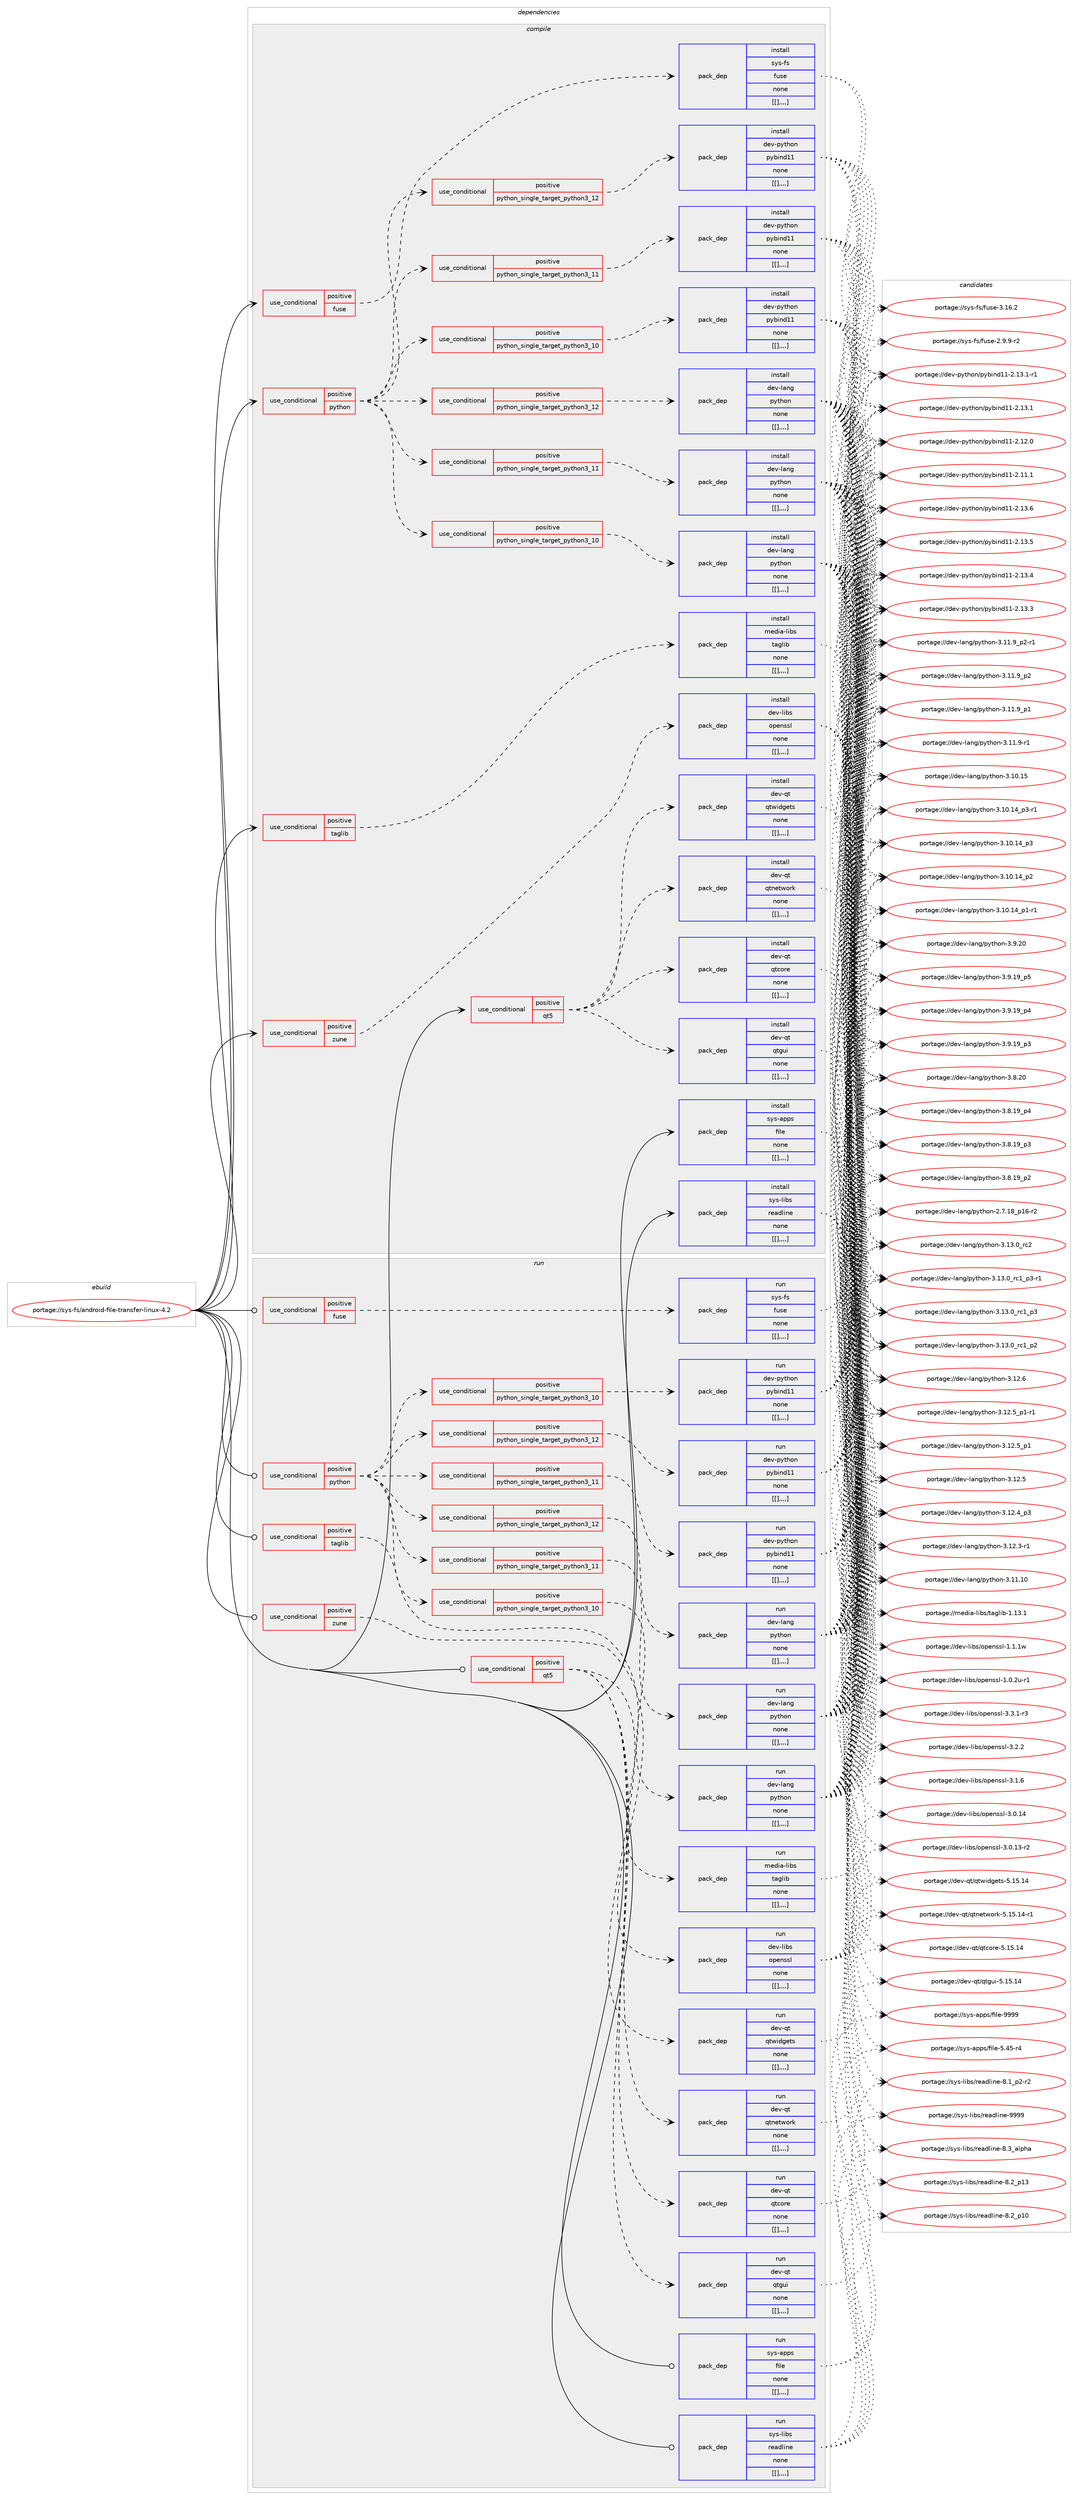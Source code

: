 digraph prolog {

# *************
# Graph options
# *************

newrank=true;
concentrate=true;
compound=true;
graph [rankdir=LR,fontname=Helvetica,fontsize=10,ranksep=1.5];#, ranksep=2.5, nodesep=0.2];
edge  [arrowhead=vee];
node  [fontname=Helvetica,fontsize=10];

# **********
# The ebuild
# **********

subgraph cluster_leftcol {
color=gray;
label=<<i>ebuild</i>>;
id [label="portage://sys-fs/android-file-transfer-linux-4.2", color=red, width=4, href="../sys-fs/android-file-transfer-linux-4.2.svg"];
}

# ****************
# The dependencies
# ****************

subgraph cluster_midcol {
color=gray;
label=<<i>dependencies</i>>;
subgraph cluster_compile {
fillcolor="#eeeeee";
style=filled;
label=<<i>compile</i>>;
subgraph cond120500 {
dependency453273 [label=<<TABLE BORDER="0" CELLBORDER="1" CELLSPACING="0" CELLPADDING="4"><TR><TD ROWSPAN="3" CELLPADDING="10">use_conditional</TD></TR><TR><TD>positive</TD></TR><TR><TD>fuse</TD></TR></TABLE>>, shape=none, color=red];
subgraph pack329676 {
dependency453274 [label=<<TABLE BORDER="0" CELLBORDER="1" CELLSPACING="0" CELLPADDING="4" WIDTH="220"><TR><TD ROWSPAN="6" CELLPADDING="30">pack_dep</TD></TR><TR><TD WIDTH="110">install</TD></TR><TR><TD>sys-fs</TD></TR><TR><TD>fuse</TD></TR><TR><TD>none</TD></TR><TR><TD>[[],,,,]</TD></TR></TABLE>>, shape=none, color=blue];
}
dependency453273:e -> dependency453274:w [weight=20,style="dashed",arrowhead="vee"];
}
id:e -> dependency453273:w [weight=20,style="solid",arrowhead="vee"];
subgraph cond120501 {
dependency453275 [label=<<TABLE BORDER="0" CELLBORDER="1" CELLSPACING="0" CELLPADDING="4"><TR><TD ROWSPAN="3" CELLPADDING="10">use_conditional</TD></TR><TR><TD>positive</TD></TR><TR><TD>python</TD></TR></TABLE>>, shape=none, color=red];
subgraph cond120502 {
dependency453276 [label=<<TABLE BORDER="0" CELLBORDER="1" CELLSPACING="0" CELLPADDING="4"><TR><TD ROWSPAN="3" CELLPADDING="10">use_conditional</TD></TR><TR><TD>positive</TD></TR><TR><TD>python_single_target_python3_10</TD></TR></TABLE>>, shape=none, color=red];
subgraph pack329677 {
dependency453277 [label=<<TABLE BORDER="0" CELLBORDER="1" CELLSPACING="0" CELLPADDING="4" WIDTH="220"><TR><TD ROWSPAN="6" CELLPADDING="30">pack_dep</TD></TR><TR><TD WIDTH="110">install</TD></TR><TR><TD>dev-lang</TD></TR><TR><TD>python</TD></TR><TR><TD>none</TD></TR><TR><TD>[[],,,,]</TD></TR></TABLE>>, shape=none, color=blue];
}
dependency453276:e -> dependency453277:w [weight=20,style="dashed",arrowhead="vee"];
}
dependency453275:e -> dependency453276:w [weight=20,style="dashed",arrowhead="vee"];
subgraph cond120503 {
dependency453278 [label=<<TABLE BORDER="0" CELLBORDER="1" CELLSPACING="0" CELLPADDING="4"><TR><TD ROWSPAN="3" CELLPADDING="10">use_conditional</TD></TR><TR><TD>positive</TD></TR><TR><TD>python_single_target_python3_11</TD></TR></TABLE>>, shape=none, color=red];
subgraph pack329678 {
dependency453279 [label=<<TABLE BORDER="0" CELLBORDER="1" CELLSPACING="0" CELLPADDING="4" WIDTH="220"><TR><TD ROWSPAN="6" CELLPADDING="30">pack_dep</TD></TR><TR><TD WIDTH="110">install</TD></TR><TR><TD>dev-lang</TD></TR><TR><TD>python</TD></TR><TR><TD>none</TD></TR><TR><TD>[[],,,,]</TD></TR></TABLE>>, shape=none, color=blue];
}
dependency453278:e -> dependency453279:w [weight=20,style="dashed",arrowhead="vee"];
}
dependency453275:e -> dependency453278:w [weight=20,style="dashed",arrowhead="vee"];
subgraph cond120504 {
dependency453280 [label=<<TABLE BORDER="0" CELLBORDER="1" CELLSPACING="0" CELLPADDING="4"><TR><TD ROWSPAN="3" CELLPADDING="10">use_conditional</TD></TR><TR><TD>positive</TD></TR><TR><TD>python_single_target_python3_12</TD></TR></TABLE>>, shape=none, color=red];
subgraph pack329679 {
dependency453281 [label=<<TABLE BORDER="0" CELLBORDER="1" CELLSPACING="0" CELLPADDING="4" WIDTH="220"><TR><TD ROWSPAN="6" CELLPADDING="30">pack_dep</TD></TR><TR><TD WIDTH="110">install</TD></TR><TR><TD>dev-lang</TD></TR><TR><TD>python</TD></TR><TR><TD>none</TD></TR><TR><TD>[[],,,,]</TD></TR></TABLE>>, shape=none, color=blue];
}
dependency453280:e -> dependency453281:w [weight=20,style="dashed",arrowhead="vee"];
}
dependency453275:e -> dependency453280:w [weight=20,style="dashed",arrowhead="vee"];
subgraph cond120505 {
dependency453282 [label=<<TABLE BORDER="0" CELLBORDER="1" CELLSPACING="0" CELLPADDING="4"><TR><TD ROWSPAN="3" CELLPADDING="10">use_conditional</TD></TR><TR><TD>positive</TD></TR><TR><TD>python_single_target_python3_10</TD></TR></TABLE>>, shape=none, color=red];
subgraph pack329680 {
dependency453283 [label=<<TABLE BORDER="0" CELLBORDER="1" CELLSPACING="0" CELLPADDING="4" WIDTH="220"><TR><TD ROWSPAN="6" CELLPADDING="30">pack_dep</TD></TR><TR><TD WIDTH="110">install</TD></TR><TR><TD>dev-python</TD></TR><TR><TD>pybind11</TD></TR><TR><TD>none</TD></TR><TR><TD>[[],,,,]</TD></TR></TABLE>>, shape=none, color=blue];
}
dependency453282:e -> dependency453283:w [weight=20,style="dashed",arrowhead="vee"];
}
dependency453275:e -> dependency453282:w [weight=20,style="dashed",arrowhead="vee"];
subgraph cond120506 {
dependency453284 [label=<<TABLE BORDER="0" CELLBORDER="1" CELLSPACING="0" CELLPADDING="4"><TR><TD ROWSPAN="3" CELLPADDING="10">use_conditional</TD></TR><TR><TD>positive</TD></TR><TR><TD>python_single_target_python3_11</TD></TR></TABLE>>, shape=none, color=red];
subgraph pack329681 {
dependency453285 [label=<<TABLE BORDER="0" CELLBORDER="1" CELLSPACING="0" CELLPADDING="4" WIDTH="220"><TR><TD ROWSPAN="6" CELLPADDING="30">pack_dep</TD></TR><TR><TD WIDTH="110">install</TD></TR><TR><TD>dev-python</TD></TR><TR><TD>pybind11</TD></TR><TR><TD>none</TD></TR><TR><TD>[[],,,,]</TD></TR></TABLE>>, shape=none, color=blue];
}
dependency453284:e -> dependency453285:w [weight=20,style="dashed",arrowhead="vee"];
}
dependency453275:e -> dependency453284:w [weight=20,style="dashed",arrowhead="vee"];
subgraph cond120507 {
dependency453286 [label=<<TABLE BORDER="0" CELLBORDER="1" CELLSPACING="0" CELLPADDING="4"><TR><TD ROWSPAN="3" CELLPADDING="10">use_conditional</TD></TR><TR><TD>positive</TD></TR><TR><TD>python_single_target_python3_12</TD></TR></TABLE>>, shape=none, color=red];
subgraph pack329682 {
dependency453287 [label=<<TABLE BORDER="0" CELLBORDER="1" CELLSPACING="0" CELLPADDING="4" WIDTH="220"><TR><TD ROWSPAN="6" CELLPADDING="30">pack_dep</TD></TR><TR><TD WIDTH="110">install</TD></TR><TR><TD>dev-python</TD></TR><TR><TD>pybind11</TD></TR><TR><TD>none</TD></TR><TR><TD>[[],,,,]</TD></TR></TABLE>>, shape=none, color=blue];
}
dependency453286:e -> dependency453287:w [weight=20,style="dashed",arrowhead="vee"];
}
dependency453275:e -> dependency453286:w [weight=20,style="dashed",arrowhead="vee"];
}
id:e -> dependency453275:w [weight=20,style="solid",arrowhead="vee"];
subgraph cond120508 {
dependency453288 [label=<<TABLE BORDER="0" CELLBORDER="1" CELLSPACING="0" CELLPADDING="4"><TR><TD ROWSPAN="3" CELLPADDING="10">use_conditional</TD></TR><TR><TD>positive</TD></TR><TR><TD>qt5</TD></TR></TABLE>>, shape=none, color=red];
subgraph pack329683 {
dependency453289 [label=<<TABLE BORDER="0" CELLBORDER="1" CELLSPACING="0" CELLPADDING="4" WIDTH="220"><TR><TD ROWSPAN="6" CELLPADDING="30">pack_dep</TD></TR><TR><TD WIDTH="110">install</TD></TR><TR><TD>dev-qt</TD></TR><TR><TD>qtcore</TD></TR><TR><TD>none</TD></TR><TR><TD>[[],,,,]</TD></TR></TABLE>>, shape=none, color=blue];
}
dependency453288:e -> dependency453289:w [weight=20,style="dashed",arrowhead="vee"];
subgraph pack329684 {
dependency453290 [label=<<TABLE BORDER="0" CELLBORDER="1" CELLSPACING="0" CELLPADDING="4" WIDTH="220"><TR><TD ROWSPAN="6" CELLPADDING="30">pack_dep</TD></TR><TR><TD WIDTH="110">install</TD></TR><TR><TD>dev-qt</TD></TR><TR><TD>qtgui</TD></TR><TR><TD>none</TD></TR><TR><TD>[[],,,,]</TD></TR></TABLE>>, shape=none, color=blue];
}
dependency453288:e -> dependency453290:w [weight=20,style="dashed",arrowhead="vee"];
subgraph pack329685 {
dependency453291 [label=<<TABLE BORDER="0" CELLBORDER="1" CELLSPACING="0" CELLPADDING="4" WIDTH="220"><TR><TD ROWSPAN="6" CELLPADDING="30">pack_dep</TD></TR><TR><TD WIDTH="110">install</TD></TR><TR><TD>dev-qt</TD></TR><TR><TD>qtnetwork</TD></TR><TR><TD>none</TD></TR><TR><TD>[[],,,,]</TD></TR></TABLE>>, shape=none, color=blue];
}
dependency453288:e -> dependency453291:w [weight=20,style="dashed",arrowhead="vee"];
subgraph pack329686 {
dependency453292 [label=<<TABLE BORDER="0" CELLBORDER="1" CELLSPACING="0" CELLPADDING="4" WIDTH="220"><TR><TD ROWSPAN="6" CELLPADDING="30">pack_dep</TD></TR><TR><TD WIDTH="110">install</TD></TR><TR><TD>dev-qt</TD></TR><TR><TD>qtwidgets</TD></TR><TR><TD>none</TD></TR><TR><TD>[[],,,,]</TD></TR></TABLE>>, shape=none, color=blue];
}
dependency453288:e -> dependency453292:w [weight=20,style="dashed",arrowhead="vee"];
}
id:e -> dependency453288:w [weight=20,style="solid",arrowhead="vee"];
subgraph cond120509 {
dependency453293 [label=<<TABLE BORDER="0" CELLBORDER="1" CELLSPACING="0" CELLPADDING="4"><TR><TD ROWSPAN="3" CELLPADDING="10">use_conditional</TD></TR><TR><TD>positive</TD></TR><TR><TD>taglib</TD></TR></TABLE>>, shape=none, color=red];
subgraph pack329687 {
dependency453294 [label=<<TABLE BORDER="0" CELLBORDER="1" CELLSPACING="0" CELLPADDING="4" WIDTH="220"><TR><TD ROWSPAN="6" CELLPADDING="30">pack_dep</TD></TR><TR><TD WIDTH="110">install</TD></TR><TR><TD>media-libs</TD></TR><TR><TD>taglib</TD></TR><TR><TD>none</TD></TR><TR><TD>[[],,,,]</TD></TR></TABLE>>, shape=none, color=blue];
}
dependency453293:e -> dependency453294:w [weight=20,style="dashed",arrowhead="vee"];
}
id:e -> dependency453293:w [weight=20,style="solid",arrowhead="vee"];
subgraph cond120510 {
dependency453295 [label=<<TABLE BORDER="0" CELLBORDER="1" CELLSPACING="0" CELLPADDING="4"><TR><TD ROWSPAN="3" CELLPADDING="10">use_conditional</TD></TR><TR><TD>positive</TD></TR><TR><TD>zune</TD></TR></TABLE>>, shape=none, color=red];
subgraph pack329688 {
dependency453296 [label=<<TABLE BORDER="0" CELLBORDER="1" CELLSPACING="0" CELLPADDING="4" WIDTH="220"><TR><TD ROWSPAN="6" CELLPADDING="30">pack_dep</TD></TR><TR><TD WIDTH="110">install</TD></TR><TR><TD>dev-libs</TD></TR><TR><TD>openssl</TD></TR><TR><TD>none</TD></TR><TR><TD>[[],,,,]</TD></TR></TABLE>>, shape=none, color=blue];
}
dependency453295:e -> dependency453296:w [weight=20,style="dashed",arrowhead="vee"];
}
id:e -> dependency453295:w [weight=20,style="solid",arrowhead="vee"];
subgraph pack329689 {
dependency453297 [label=<<TABLE BORDER="0" CELLBORDER="1" CELLSPACING="0" CELLPADDING="4" WIDTH="220"><TR><TD ROWSPAN="6" CELLPADDING="30">pack_dep</TD></TR><TR><TD WIDTH="110">install</TD></TR><TR><TD>sys-apps</TD></TR><TR><TD>file</TD></TR><TR><TD>none</TD></TR><TR><TD>[[],,,,]</TD></TR></TABLE>>, shape=none, color=blue];
}
id:e -> dependency453297:w [weight=20,style="solid",arrowhead="vee"];
subgraph pack329690 {
dependency453298 [label=<<TABLE BORDER="0" CELLBORDER="1" CELLSPACING="0" CELLPADDING="4" WIDTH="220"><TR><TD ROWSPAN="6" CELLPADDING="30">pack_dep</TD></TR><TR><TD WIDTH="110">install</TD></TR><TR><TD>sys-libs</TD></TR><TR><TD>readline</TD></TR><TR><TD>none</TD></TR><TR><TD>[[],,,,]</TD></TR></TABLE>>, shape=none, color=blue];
}
id:e -> dependency453298:w [weight=20,style="solid",arrowhead="vee"];
}
subgraph cluster_compileandrun {
fillcolor="#eeeeee";
style=filled;
label=<<i>compile and run</i>>;
}
subgraph cluster_run {
fillcolor="#eeeeee";
style=filled;
label=<<i>run</i>>;
subgraph cond120511 {
dependency453299 [label=<<TABLE BORDER="0" CELLBORDER="1" CELLSPACING="0" CELLPADDING="4"><TR><TD ROWSPAN="3" CELLPADDING="10">use_conditional</TD></TR><TR><TD>positive</TD></TR><TR><TD>fuse</TD></TR></TABLE>>, shape=none, color=red];
subgraph pack329691 {
dependency453300 [label=<<TABLE BORDER="0" CELLBORDER="1" CELLSPACING="0" CELLPADDING="4" WIDTH="220"><TR><TD ROWSPAN="6" CELLPADDING="30">pack_dep</TD></TR><TR><TD WIDTH="110">run</TD></TR><TR><TD>sys-fs</TD></TR><TR><TD>fuse</TD></TR><TR><TD>none</TD></TR><TR><TD>[[],,,,]</TD></TR></TABLE>>, shape=none, color=blue];
}
dependency453299:e -> dependency453300:w [weight=20,style="dashed",arrowhead="vee"];
}
id:e -> dependency453299:w [weight=20,style="solid",arrowhead="odot"];
subgraph cond120512 {
dependency453301 [label=<<TABLE BORDER="0" CELLBORDER="1" CELLSPACING="0" CELLPADDING="4"><TR><TD ROWSPAN="3" CELLPADDING="10">use_conditional</TD></TR><TR><TD>positive</TD></TR><TR><TD>python</TD></TR></TABLE>>, shape=none, color=red];
subgraph cond120513 {
dependency453302 [label=<<TABLE BORDER="0" CELLBORDER="1" CELLSPACING="0" CELLPADDING="4"><TR><TD ROWSPAN="3" CELLPADDING="10">use_conditional</TD></TR><TR><TD>positive</TD></TR><TR><TD>python_single_target_python3_10</TD></TR></TABLE>>, shape=none, color=red];
subgraph pack329692 {
dependency453303 [label=<<TABLE BORDER="0" CELLBORDER="1" CELLSPACING="0" CELLPADDING="4" WIDTH="220"><TR><TD ROWSPAN="6" CELLPADDING="30">pack_dep</TD></TR><TR><TD WIDTH="110">run</TD></TR><TR><TD>dev-lang</TD></TR><TR><TD>python</TD></TR><TR><TD>none</TD></TR><TR><TD>[[],,,,]</TD></TR></TABLE>>, shape=none, color=blue];
}
dependency453302:e -> dependency453303:w [weight=20,style="dashed",arrowhead="vee"];
}
dependency453301:e -> dependency453302:w [weight=20,style="dashed",arrowhead="vee"];
subgraph cond120514 {
dependency453304 [label=<<TABLE BORDER="0" CELLBORDER="1" CELLSPACING="0" CELLPADDING="4"><TR><TD ROWSPAN="3" CELLPADDING="10">use_conditional</TD></TR><TR><TD>positive</TD></TR><TR><TD>python_single_target_python3_11</TD></TR></TABLE>>, shape=none, color=red];
subgraph pack329693 {
dependency453305 [label=<<TABLE BORDER="0" CELLBORDER="1" CELLSPACING="0" CELLPADDING="4" WIDTH="220"><TR><TD ROWSPAN="6" CELLPADDING="30">pack_dep</TD></TR><TR><TD WIDTH="110">run</TD></TR><TR><TD>dev-lang</TD></TR><TR><TD>python</TD></TR><TR><TD>none</TD></TR><TR><TD>[[],,,,]</TD></TR></TABLE>>, shape=none, color=blue];
}
dependency453304:e -> dependency453305:w [weight=20,style="dashed",arrowhead="vee"];
}
dependency453301:e -> dependency453304:w [weight=20,style="dashed",arrowhead="vee"];
subgraph cond120515 {
dependency453306 [label=<<TABLE BORDER="0" CELLBORDER="1" CELLSPACING="0" CELLPADDING="4"><TR><TD ROWSPAN="3" CELLPADDING="10">use_conditional</TD></TR><TR><TD>positive</TD></TR><TR><TD>python_single_target_python3_12</TD></TR></TABLE>>, shape=none, color=red];
subgraph pack329694 {
dependency453307 [label=<<TABLE BORDER="0" CELLBORDER="1" CELLSPACING="0" CELLPADDING="4" WIDTH="220"><TR><TD ROWSPAN="6" CELLPADDING="30">pack_dep</TD></TR><TR><TD WIDTH="110">run</TD></TR><TR><TD>dev-lang</TD></TR><TR><TD>python</TD></TR><TR><TD>none</TD></TR><TR><TD>[[],,,,]</TD></TR></TABLE>>, shape=none, color=blue];
}
dependency453306:e -> dependency453307:w [weight=20,style="dashed",arrowhead="vee"];
}
dependency453301:e -> dependency453306:w [weight=20,style="dashed",arrowhead="vee"];
subgraph cond120516 {
dependency453308 [label=<<TABLE BORDER="0" CELLBORDER="1" CELLSPACING="0" CELLPADDING="4"><TR><TD ROWSPAN="3" CELLPADDING="10">use_conditional</TD></TR><TR><TD>positive</TD></TR><TR><TD>python_single_target_python3_10</TD></TR></TABLE>>, shape=none, color=red];
subgraph pack329695 {
dependency453309 [label=<<TABLE BORDER="0" CELLBORDER="1" CELLSPACING="0" CELLPADDING="4" WIDTH="220"><TR><TD ROWSPAN="6" CELLPADDING="30">pack_dep</TD></TR><TR><TD WIDTH="110">run</TD></TR><TR><TD>dev-python</TD></TR><TR><TD>pybind11</TD></TR><TR><TD>none</TD></TR><TR><TD>[[],,,,]</TD></TR></TABLE>>, shape=none, color=blue];
}
dependency453308:e -> dependency453309:w [weight=20,style="dashed",arrowhead="vee"];
}
dependency453301:e -> dependency453308:w [weight=20,style="dashed",arrowhead="vee"];
subgraph cond120517 {
dependency453310 [label=<<TABLE BORDER="0" CELLBORDER="1" CELLSPACING="0" CELLPADDING="4"><TR><TD ROWSPAN="3" CELLPADDING="10">use_conditional</TD></TR><TR><TD>positive</TD></TR><TR><TD>python_single_target_python3_11</TD></TR></TABLE>>, shape=none, color=red];
subgraph pack329696 {
dependency453311 [label=<<TABLE BORDER="0" CELLBORDER="1" CELLSPACING="0" CELLPADDING="4" WIDTH="220"><TR><TD ROWSPAN="6" CELLPADDING="30">pack_dep</TD></TR><TR><TD WIDTH="110">run</TD></TR><TR><TD>dev-python</TD></TR><TR><TD>pybind11</TD></TR><TR><TD>none</TD></TR><TR><TD>[[],,,,]</TD></TR></TABLE>>, shape=none, color=blue];
}
dependency453310:e -> dependency453311:w [weight=20,style="dashed",arrowhead="vee"];
}
dependency453301:e -> dependency453310:w [weight=20,style="dashed",arrowhead="vee"];
subgraph cond120518 {
dependency453312 [label=<<TABLE BORDER="0" CELLBORDER="1" CELLSPACING="0" CELLPADDING="4"><TR><TD ROWSPAN="3" CELLPADDING="10">use_conditional</TD></TR><TR><TD>positive</TD></TR><TR><TD>python_single_target_python3_12</TD></TR></TABLE>>, shape=none, color=red];
subgraph pack329697 {
dependency453313 [label=<<TABLE BORDER="0" CELLBORDER="1" CELLSPACING="0" CELLPADDING="4" WIDTH="220"><TR><TD ROWSPAN="6" CELLPADDING="30">pack_dep</TD></TR><TR><TD WIDTH="110">run</TD></TR><TR><TD>dev-python</TD></TR><TR><TD>pybind11</TD></TR><TR><TD>none</TD></TR><TR><TD>[[],,,,]</TD></TR></TABLE>>, shape=none, color=blue];
}
dependency453312:e -> dependency453313:w [weight=20,style="dashed",arrowhead="vee"];
}
dependency453301:e -> dependency453312:w [weight=20,style="dashed",arrowhead="vee"];
}
id:e -> dependency453301:w [weight=20,style="solid",arrowhead="odot"];
subgraph cond120519 {
dependency453314 [label=<<TABLE BORDER="0" CELLBORDER="1" CELLSPACING="0" CELLPADDING="4"><TR><TD ROWSPAN="3" CELLPADDING="10">use_conditional</TD></TR><TR><TD>positive</TD></TR><TR><TD>qt5</TD></TR></TABLE>>, shape=none, color=red];
subgraph pack329698 {
dependency453315 [label=<<TABLE BORDER="0" CELLBORDER="1" CELLSPACING="0" CELLPADDING="4" WIDTH="220"><TR><TD ROWSPAN="6" CELLPADDING="30">pack_dep</TD></TR><TR><TD WIDTH="110">run</TD></TR><TR><TD>dev-qt</TD></TR><TR><TD>qtcore</TD></TR><TR><TD>none</TD></TR><TR><TD>[[],,,,]</TD></TR></TABLE>>, shape=none, color=blue];
}
dependency453314:e -> dependency453315:w [weight=20,style="dashed",arrowhead="vee"];
subgraph pack329699 {
dependency453316 [label=<<TABLE BORDER="0" CELLBORDER="1" CELLSPACING="0" CELLPADDING="4" WIDTH="220"><TR><TD ROWSPAN="6" CELLPADDING="30">pack_dep</TD></TR><TR><TD WIDTH="110">run</TD></TR><TR><TD>dev-qt</TD></TR><TR><TD>qtgui</TD></TR><TR><TD>none</TD></TR><TR><TD>[[],,,,]</TD></TR></TABLE>>, shape=none, color=blue];
}
dependency453314:e -> dependency453316:w [weight=20,style="dashed",arrowhead="vee"];
subgraph pack329700 {
dependency453317 [label=<<TABLE BORDER="0" CELLBORDER="1" CELLSPACING="0" CELLPADDING="4" WIDTH="220"><TR><TD ROWSPAN="6" CELLPADDING="30">pack_dep</TD></TR><TR><TD WIDTH="110">run</TD></TR><TR><TD>dev-qt</TD></TR><TR><TD>qtnetwork</TD></TR><TR><TD>none</TD></TR><TR><TD>[[],,,,]</TD></TR></TABLE>>, shape=none, color=blue];
}
dependency453314:e -> dependency453317:w [weight=20,style="dashed",arrowhead="vee"];
subgraph pack329701 {
dependency453318 [label=<<TABLE BORDER="0" CELLBORDER="1" CELLSPACING="0" CELLPADDING="4" WIDTH="220"><TR><TD ROWSPAN="6" CELLPADDING="30">pack_dep</TD></TR><TR><TD WIDTH="110">run</TD></TR><TR><TD>dev-qt</TD></TR><TR><TD>qtwidgets</TD></TR><TR><TD>none</TD></TR><TR><TD>[[],,,,]</TD></TR></TABLE>>, shape=none, color=blue];
}
dependency453314:e -> dependency453318:w [weight=20,style="dashed",arrowhead="vee"];
}
id:e -> dependency453314:w [weight=20,style="solid",arrowhead="odot"];
subgraph cond120520 {
dependency453319 [label=<<TABLE BORDER="0" CELLBORDER="1" CELLSPACING="0" CELLPADDING="4"><TR><TD ROWSPAN="3" CELLPADDING="10">use_conditional</TD></TR><TR><TD>positive</TD></TR><TR><TD>taglib</TD></TR></TABLE>>, shape=none, color=red];
subgraph pack329702 {
dependency453320 [label=<<TABLE BORDER="0" CELLBORDER="1" CELLSPACING="0" CELLPADDING="4" WIDTH="220"><TR><TD ROWSPAN="6" CELLPADDING="30">pack_dep</TD></TR><TR><TD WIDTH="110">run</TD></TR><TR><TD>media-libs</TD></TR><TR><TD>taglib</TD></TR><TR><TD>none</TD></TR><TR><TD>[[],,,,]</TD></TR></TABLE>>, shape=none, color=blue];
}
dependency453319:e -> dependency453320:w [weight=20,style="dashed",arrowhead="vee"];
}
id:e -> dependency453319:w [weight=20,style="solid",arrowhead="odot"];
subgraph cond120521 {
dependency453321 [label=<<TABLE BORDER="0" CELLBORDER="1" CELLSPACING="0" CELLPADDING="4"><TR><TD ROWSPAN="3" CELLPADDING="10">use_conditional</TD></TR><TR><TD>positive</TD></TR><TR><TD>zune</TD></TR></TABLE>>, shape=none, color=red];
subgraph pack329703 {
dependency453322 [label=<<TABLE BORDER="0" CELLBORDER="1" CELLSPACING="0" CELLPADDING="4" WIDTH="220"><TR><TD ROWSPAN="6" CELLPADDING="30">pack_dep</TD></TR><TR><TD WIDTH="110">run</TD></TR><TR><TD>dev-libs</TD></TR><TR><TD>openssl</TD></TR><TR><TD>none</TD></TR><TR><TD>[[],,,,]</TD></TR></TABLE>>, shape=none, color=blue];
}
dependency453321:e -> dependency453322:w [weight=20,style="dashed",arrowhead="vee"];
}
id:e -> dependency453321:w [weight=20,style="solid",arrowhead="odot"];
subgraph pack329704 {
dependency453323 [label=<<TABLE BORDER="0" CELLBORDER="1" CELLSPACING="0" CELLPADDING="4" WIDTH="220"><TR><TD ROWSPAN="6" CELLPADDING="30">pack_dep</TD></TR><TR><TD WIDTH="110">run</TD></TR><TR><TD>sys-apps</TD></TR><TR><TD>file</TD></TR><TR><TD>none</TD></TR><TR><TD>[[],,,,]</TD></TR></TABLE>>, shape=none, color=blue];
}
id:e -> dependency453323:w [weight=20,style="solid",arrowhead="odot"];
subgraph pack329705 {
dependency453324 [label=<<TABLE BORDER="0" CELLBORDER="1" CELLSPACING="0" CELLPADDING="4" WIDTH="220"><TR><TD ROWSPAN="6" CELLPADDING="30">pack_dep</TD></TR><TR><TD WIDTH="110">run</TD></TR><TR><TD>sys-libs</TD></TR><TR><TD>readline</TD></TR><TR><TD>none</TD></TR><TR><TD>[[],,,,]</TD></TR></TABLE>>, shape=none, color=blue];
}
id:e -> dependency453324:w [weight=20,style="solid",arrowhead="odot"];
}
}

# **************
# The candidates
# **************

subgraph cluster_choices {
rank=same;
color=gray;
label=<<i>candidates</i>>;

subgraph choice329676 {
color=black;
nodesep=1;
choice115121115451021154710211711510145514649544650 [label="portage://sys-fs/fuse-3.16.2", color=red, width=4,href="../sys-fs/fuse-3.16.2.svg"];
choice11512111545102115471021171151014550465746574511450 [label="portage://sys-fs/fuse-2.9.9-r2", color=red, width=4,href="../sys-fs/fuse-2.9.9-r2.svg"];
dependency453274:e -> choice115121115451021154710211711510145514649544650:w [style=dotted,weight="100"];
dependency453274:e -> choice11512111545102115471021171151014550465746574511450:w [style=dotted,weight="100"];
}
subgraph choice329677 {
color=black;
nodesep=1;
choice10010111845108971101034711212111610411111045514649514648951149950 [label="portage://dev-lang/python-3.13.0_rc2", color=red, width=4,href="../dev-lang/python-3.13.0_rc2.svg"];
choice1001011184510897110103471121211161041111104551464951464895114994995112514511449 [label="portage://dev-lang/python-3.13.0_rc1_p3-r1", color=red, width=4,href="../dev-lang/python-3.13.0_rc1_p3-r1.svg"];
choice100101118451089711010347112121116104111110455146495146489511499499511251 [label="portage://dev-lang/python-3.13.0_rc1_p3", color=red, width=4,href="../dev-lang/python-3.13.0_rc1_p3.svg"];
choice100101118451089711010347112121116104111110455146495146489511499499511250 [label="portage://dev-lang/python-3.13.0_rc1_p2", color=red, width=4,href="../dev-lang/python-3.13.0_rc1_p2.svg"];
choice10010111845108971101034711212111610411111045514649504654 [label="portage://dev-lang/python-3.12.6", color=red, width=4,href="../dev-lang/python-3.12.6.svg"];
choice1001011184510897110103471121211161041111104551464950465395112494511449 [label="portage://dev-lang/python-3.12.5_p1-r1", color=red, width=4,href="../dev-lang/python-3.12.5_p1-r1.svg"];
choice100101118451089711010347112121116104111110455146495046539511249 [label="portage://dev-lang/python-3.12.5_p1", color=red, width=4,href="../dev-lang/python-3.12.5_p1.svg"];
choice10010111845108971101034711212111610411111045514649504653 [label="portage://dev-lang/python-3.12.5", color=red, width=4,href="../dev-lang/python-3.12.5.svg"];
choice100101118451089711010347112121116104111110455146495046529511251 [label="portage://dev-lang/python-3.12.4_p3", color=red, width=4,href="../dev-lang/python-3.12.4_p3.svg"];
choice100101118451089711010347112121116104111110455146495046514511449 [label="portage://dev-lang/python-3.12.3-r1", color=red, width=4,href="../dev-lang/python-3.12.3-r1.svg"];
choice1001011184510897110103471121211161041111104551464949464948 [label="portage://dev-lang/python-3.11.10", color=red, width=4,href="../dev-lang/python-3.11.10.svg"];
choice1001011184510897110103471121211161041111104551464949465795112504511449 [label="portage://dev-lang/python-3.11.9_p2-r1", color=red, width=4,href="../dev-lang/python-3.11.9_p2-r1.svg"];
choice100101118451089711010347112121116104111110455146494946579511250 [label="portage://dev-lang/python-3.11.9_p2", color=red, width=4,href="../dev-lang/python-3.11.9_p2.svg"];
choice100101118451089711010347112121116104111110455146494946579511249 [label="portage://dev-lang/python-3.11.9_p1", color=red, width=4,href="../dev-lang/python-3.11.9_p1.svg"];
choice100101118451089711010347112121116104111110455146494946574511449 [label="portage://dev-lang/python-3.11.9-r1", color=red, width=4,href="../dev-lang/python-3.11.9-r1.svg"];
choice1001011184510897110103471121211161041111104551464948464953 [label="portage://dev-lang/python-3.10.15", color=red, width=4,href="../dev-lang/python-3.10.15.svg"];
choice100101118451089711010347112121116104111110455146494846495295112514511449 [label="portage://dev-lang/python-3.10.14_p3-r1", color=red, width=4,href="../dev-lang/python-3.10.14_p3-r1.svg"];
choice10010111845108971101034711212111610411111045514649484649529511251 [label="portage://dev-lang/python-3.10.14_p3", color=red, width=4,href="../dev-lang/python-3.10.14_p3.svg"];
choice10010111845108971101034711212111610411111045514649484649529511250 [label="portage://dev-lang/python-3.10.14_p2", color=red, width=4,href="../dev-lang/python-3.10.14_p2.svg"];
choice100101118451089711010347112121116104111110455146494846495295112494511449 [label="portage://dev-lang/python-3.10.14_p1-r1", color=red, width=4,href="../dev-lang/python-3.10.14_p1-r1.svg"];
choice10010111845108971101034711212111610411111045514657465048 [label="portage://dev-lang/python-3.9.20", color=red, width=4,href="../dev-lang/python-3.9.20.svg"];
choice100101118451089711010347112121116104111110455146574649579511253 [label="portage://dev-lang/python-3.9.19_p5", color=red, width=4,href="../dev-lang/python-3.9.19_p5.svg"];
choice100101118451089711010347112121116104111110455146574649579511252 [label="portage://dev-lang/python-3.9.19_p4", color=red, width=4,href="../dev-lang/python-3.9.19_p4.svg"];
choice100101118451089711010347112121116104111110455146574649579511251 [label="portage://dev-lang/python-3.9.19_p3", color=red, width=4,href="../dev-lang/python-3.9.19_p3.svg"];
choice10010111845108971101034711212111610411111045514656465048 [label="portage://dev-lang/python-3.8.20", color=red, width=4,href="../dev-lang/python-3.8.20.svg"];
choice100101118451089711010347112121116104111110455146564649579511252 [label="portage://dev-lang/python-3.8.19_p4", color=red, width=4,href="../dev-lang/python-3.8.19_p4.svg"];
choice100101118451089711010347112121116104111110455146564649579511251 [label="portage://dev-lang/python-3.8.19_p3", color=red, width=4,href="../dev-lang/python-3.8.19_p3.svg"];
choice100101118451089711010347112121116104111110455146564649579511250 [label="portage://dev-lang/python-3.8.19_p2", color=red, width=4,href="../dev-lang/python-3.8.19_p2.svg"];
choice100101118451089711010347112121116104111110455046554649569511249544511450 [label="portage://dev-lang/python-2.7.18_p16-r2", color=red, width=4,href="../dev-lang/python-2.7.18_p16-r2.svg"];
dependency453277:e -> choice10010111845108971101034711212111610411111045514649514648951149950:w [style=dotted,weight="100"];
dependency453277:e -> choice1001011184510897110103471121211161041111104551464951464895114994995112514511449:w [style=dotted,weight="100"];
dependency453277:e -> choice100101118451089711010347112121116104111110455146495146489511499499511251:w [style=dotted,weight="100"];
dependency453277:e -> choice100101118451089711010347112121116104111110455146495146489511499499511250:w [style=dotted,weight="100"];
dependency453277:e -> choice10010111845108971101034711212111610411111045514649504654:w [style=dotted,weight="100"];
dependency453277:e -> choice1001011184510897110103471121211161041111104551464950465395112494511449:w [style=dotted,weight="100"];
dependency453277:e -> choice100101118451089711010347112121116104111110455146495046539511249:w [style=dotted,weight="100"];
dependency453277:e -> choice10010111845108971101034711212111610411111045514649504653:w [style=dotted,weight="100"];
dependency453277:e -> choice100101118451089711010347112121116104111110455146495046529511251:w [style=dotted,weight="100"];
dependency453277:e -> choice100101118451089711010347112121116104111110455146495046514511449:w [style=dotted,weight="100"];
dependency453277:e -> choice1001011184510897110103471121211161041111104551464949464948:w [style=dotted,weight="100"];
dependency453277:e -> choice1001011184510897110103471121211161041111104551464949465795112504511449:w [style=dotted,weight="100"];
dependency453277:e -> choice100101118451089711010347112121116104111110455146494946579511250:w [style=dotted,weight="100"];
dependency453277:e -> choice100101118451089711010347112121116104111110455146494946579511249:w [style=dotted,weight="100"];
dependency453277:e -> choice100101118451089711010347112121116104111110455146494946574511449:w [style=dotted,weight="100"];
dependency453277:e -> choice1001011184510897110103471121211161041111104551464948464953:w [style=dotted,weight="100"];
dependency453277:e -> choice100101118451089711010347112121116104111110455146494846495295112514511449:w [style=dotted,weight="100"];
dependency453277:e -> choice10010111845108971101034711212111610411111045514649484649529511251:w [style=dotted,weight="100"];
dependency453277:e -> choice10010111845108971101034711212111610411111045514649484649529511250:w [style=dotted,weight="100"];
dependency453277:e -> choice100101118451089711010347112121116104111110455146494846495295112494511449:w [style=dotted,weight="100"];
dependency453277:e -> choice10010111845108971101034711212111610411111045514657465048:w [style=dotted,weight="100"];
dependency453277:e -> choice100101118451089711010347112121116104111110455146574649579511253:w [style=dotted,weight="100"];
dependency453277:e -> choice100101118451089711010347112121116104111110455146574649579511252:w [style=dotted,weight="100"];
dependency453277:e -> choice100101118451089711010347112121116104111110455146574649579511251:w [style=dotted,weight="100"];
dependency453277:e -> choice10010111845108971101034711212111610411111045514656465048:w [style=dotted,weight="100"];
dependency453277:e -> choice100101118451089711010347112121116104111110455146564649579511252:w [style=dotted,weight="100"];
dependency453277:e -> choice100101118451089711010347112121116104111110455146564649579511251:w [style=dotted,weight="100"];
dependency453277:e -> choice100101118451089711010347112121116104111110455146564649579511250:w [style=dotted,weight="100"];
dependency453277:e -> choice100101118451089711010347112121116104111110455046554649569511249544511450:w [style=dotted,weight="100"];
}
subgraph choice329678 {
color=black;
nodesep=1;
choice10010111845108971101034711212111610411111045514649514648951149950 [label="portage://dev-lang/python-3.13.0_rc2", color=red, width=4,href="../dev-lang/python-3.13.0_rc2.svg"];
choice1001011184510897110103471121211161041111104551464951464895114994995112514511449 [label="portage://dev-lang/python-3.13.0_rc1_p3-r1", color=red, width=4,href="../dev-lang/python-3.13.0_rc1_p3-r1.svg"];
choice100101118451089711010347112121116104111110455146495146489511499499511251 [label="portage://dev-lang/python-3.13.0_rc1_p3", color=red, width=4,href="../dev-lang/python-3.13.0_rc1_p3.svg"];
choice100101118451089711010347112121116104111110455146495146489511499499511250 [label="portage://dev-lang/python-3.13.0_rc1_p2", color=red, width=4,href="../dev-lang/python-3.13.0_rc1_p2.svg"];
choice10010111845108971101034711212111610411111045514649504654 [label="portage://dev-lang/python-3.12.6", color=red, width=4,href="../dev-lang/python-3.12.6.svg"];
choice1001011184510897110103471121211161041111104551464950465395112494511449 [label="portage://dev-lang/python-3.12.5_p1-r1", color=red, width=4,href="../dev-lang/python-3.12.5_p1-r1.svg"];
choice100101118451089711010347112121116104111110455146495046539511249 [label="portage://dev-lang/python-3.12.5_p1", color=red, width=4,href="../dev-lang/python-3.12.5_p1.svg"];
choice10010111845108971101034711212111610411111045514649504653 [label="portage://dev-lang/python-3.12.5", color=red, width=4,href="../dev-lang/python-3.12.5.svg"];
choice100101118451089711010347112121116104111110455146495046529511251 [label="portage://dev-lang/python-3.12.4_p3", color=red, width=4,href="../dev-lang/python-3.12.4_p3.svg"];
choice100101118451089711010347112121116104111110455146495046514511449 [label="portage://dev-lang/python-3.12.3-r1", color=red, width=4,href="../dev-lang/python-3.12.3-r1.svg"];
choice1001011184510897110103471121211161041111104551464949464948 [label="portage://dev-lang/python-3.11.10", color=red, width=4,href="../dev-lang/python-3.11.10.svg"];
choice1001011184510897110103471121211161041111104551464949465795112504511449 [label="portage://dev-lang/python-3.11.9_p2-r1", color=red, width=4,href="../dev-lang/python-3.11.9_p2-r1.svg"];
choice100101118451089711010347112121116104111110455146494946579511250 [label="portage://dev-lang/python-3.11.9_p2", color=red, width=4,href="../dev-lang/python-3.11.9_p2.svg"];
choice100101118451089711010347112121116104111110455146494946579511249 [label="portage://dev-lang/python-3.11.9_p1", color=red, width=4,href="../dev-lang/python-3.11.9_p1.svg"];
choice100101118451089711010347112121116104111110455146494946574511449 [label="portage://dev-lang/python-3.11.9-r1", color=red, width=4,href="../dev-lang/python-3.11.9-r1.svg"];
choice1001011184510897110103471121211161041111104551464948464953 [label="portage://dev-lang/python-3.10.15", color=red, width=4,href="../dev-lang/python-3.10.15.svg"];
choice100101118451089711010347112121116104111110455146494846495295112514511449 [label="portage://dev-lang/python-3.10.14_p3-r1", color=red, width=4,href="../dev-lang/python-3.10.14_p3-r1.svg"];
choice10010111845108971101034711212111610411111045514649484649529511251 [label="portage://dev-lang/python-3.10.14_p3", color=red, width=4,href="../dev-lang/python-3.10.14_p3.svg"];
choice10010111845108971101034711212111610411111045514649484649529511250 [label="portage://dev-lang/python-3.10.14_p2", color=red, width=4,href="../dev-lang/python-3.10.14_p2.svg"];
choice100101118451089711010347112121116104111110455146494846495295112494511449 [label="portage://dev-lang/python-3.10.14_p1-r1", color=red, width=4,href="../dev-lang/python-3.10.14_p1-r1.svg"];
choice10010111845108971101034711212111610411111045514657465048 [label="portage://dev-lang/python-3.9.20", color=red, width=4,href="../dev-lang/python-3.9.20.svg"];
choice100101118451089711010347112121116104111110455146574649579511253 [label="portage://dev-lang/python-3.9.19_p5", color=red, width=4,href="../dev-lang/python-3.9.19_p5.svg"];
choice100101118451089711010347112121116104111110455146574649579511252 [label="portage://dev-lang/python-3.9.19_p4", color=red, width=4,href="../dev-lang/python-3.9.19_p4.svg"];
choice100101118451089711010347112121116104111110455146574649579511251 [label="portage://dev-lang/python-3.9.19_p3", color=red, width=4,href="../dev-lang/python-3.9.19_p3.svg"];
choice10010111845108971101034711212111610411111045514656465048 [label="portage://dev-lang/python-3.8.20", color=red, width=4,href="../dev-lang/python-3.8.20.svg"];
choice100101118451089711010347112121116104111110455146564649579511252 [label="portage://dev-lang/python-3.8.19_p4", color=red, width=4,href="../dev-lang/python-3.8.19_p4.svg"];
choice100101118451089711010347112121116104111110455146564649579511251 [label="portage://dev-lang/python-3.8.19_p3", color=red, width=4,href="../dev-lang/python-3.8.19_p3.svg"];
choice100101118451089711010347112121116104111110455146564649579511250 [label="portage://dev-lang/python-3.8.19_p2", color=red, width=4,href="../dev-lang/python-3.8.19_p2.svg"];
choice100101118451089711010347112121116104111110455046554649569511249544511450 [label="portage://dev-lang/python-2.7.18_p16-r2", color=red, width=4,href="../dev-lang/python-2.7.18_p16-r2.svg"];
dependency453279:e -> choice10010111845108971101034711212111610411111045514649514648951149950:w [style=dotted,weight="100"];
dependency453279:e -> choice1001011184510897110103471121211161041111104551464951464895114994995112514511449:w [style=dotted,weight="100"];
dependency453279:e -> choice100101118451089711010347112121116104111110455146495146489511499499511251:w [style=dotted,weight="100"];
dependency453279:e -> choice100101118451089711010347112121116104111110455146495146489511499499511250:w [style=dotted,weight="100"];
dependency453279:e -> choice10010111845108971101034711212111610411111045514649504654:w [style=dotted,weight="100"];
dependency453279:e -> choice1001011184510897110103471121211161041111104551464950465395112494511449:w [style=dotted,weight="100"];
dependency453279:e -> choice100101118451089711010347112121116104111110455146495046539511249:w [style=dotted,weight="100"];
dependency453279:e -> choice10010111845108971101034711212111610411111045514649504653:w [style=dotted,weight="100"];
dependency453279:e -> choice100101118451089711010347112121116104111110455146495046529511251:w [style=dotted,weight="100"];
dependency453279:e -> choice100101118451089711010347112121116104111110455146495046514511449:w [style=dotted,weight="100"];
dependency453279:e -> choice1001011184510897110103471121211161041111104551464949464948:w [style=dotted,weight="100"];
dependency453279:e -> choice1001011184510897110103471121211161041111104551464949465795112504511449:w [style=dotted,weight="100"];
dependency453279:e -> choice100101118451089711010347112121116104111110455146494946579511250:w [style=dotted,weight="100"];
dependency453279:e -> choice100101118451089711010347112121116104111110455146494946579511249:w [style=dotted,weight="100"];
dependency453279:e -> choice100101118451089711010347112121116104111110455146494946574511449:w [style=dotted,weight="100"];
dependency453279:e -> choice1001011184510897110103471121211161041111104551464948464953:w [style=dotted,weight="100"];
dependency453279:e -> choice100101118451089711010347112121116104111110455146494846495295112514511449:w [style=dotted,weight="100"];
dependency453279:e -> choice10010111845108971101034711212111610411111045514649484649529511251:w [style=dotted,weight="100"];
dependency453279:e -> choice10010111845108971101034711212111610411111045514649484649529511250:w [style=dotted,weight="100"];
dependency453279:e -> choice100101118451089711010347112121116104111110455146494846495295112494511449:w [style=dotted,weight="100"];
dependency453279:e -> choice10010111845108971101034711212111610411111045514657465048:w [style=dotted,weight="100"];
dependency453279:e -> choice100101118451089711010347112121116104111110455146574649579511253:w [style=dotted,weight="100"];
dependency453279:e -> choice100101118451089711010347112121116104111110455146574649579511252:w [style=dotted,weight="100"];
dependency453279:e -> choice100101118451089711010347112121116104111110455146574649579511251:w [style=dotted,weight="100"];
dependency453279:e -> choice10010111845108971101034711212111610411111045514656465048:w [style=dotted,weight="100"];
dependency453279:e -> choice100101118451089711010347112121116104111110455146564649579511252:w [style=dotted,weight="100"];
dependency453279:e -> choice100101118451089711010347112121116104111110455146564649579511251:w [style=dotted,weight="100"];
dependency453279:e -> choice100101118451089711010347112121116104111110455146564649579511250:w [style=dotted,weight="100"];
dependency453279:e -> choice100101118451089711010347112121116104111110455046554649569511249544511450:w [style=dotted,weight="100"];
}
subgraph choice329679 {
color=black;
nodesep=1;
choice10010111845108971101034711212111610411111045514649514648951149950 [label="portage://dev-lang/python-3.13.0_rc2", color=red, width=4,href="../dev-lang/python-3.13.0_rc2.svg"];
choice1001011184510897110103471121211161041111104551464951464895114994995112514511449 [label="portage://dev-lang/python-3.13.0_rc1_p3-r1", color=red, width=4,href="../dev-lang/python-3.13.0_rc1_p3-r1.svg"];
choice100101118451089711010347112121116104111110455146495146489511499499511251 [label="portage://dev-lang/python-3.13.0_rc1_p3", color=red, width=4,href="../dev-lang/python-3.13.0_rc1_p3.svg"];
choice100101118451089711010347112121116104111110455146495146489511499499511250 [label="portage://dev-lang/python-3.13.0_rc1_p2", color=red, width=4,href="../dev-lang/python-3.13.0_rc1_p2.svg"];
choice10010111845108971101034711212111610411111045514649504654 [label="portage://dev-lang/python-3.12.6", color=red, width=4,href="../dev-lang/python-3.12.6.svg"];
choice1001011184510897110103471121211161041111104551464950465395112494511449 [label="portage://dev-lang/python-3.12.5_p1-r1", color=red, width=4,href="../dev-lang/python-3.12.5_p1-r1.svg"];
choice100101118451089711010347112121116104111110455146495046539511249 [label="portage://dev-lang/python-3.12.5_p1", color=red, width=4,href="../dev-lang/python-3.12.5_p1.svg"];
choice10010111845108971101034711212111610411111045514649504653 [label="portage://dev-lang/python-3.12.5", color=red, width=4,href="../dev-lang/python-3.12.5.svg"];
choice100101118451089711010347112121116104111110455146495046529511251 [label="portage://dev-lang/python-3.12.4_p3", color=red, width=4,href="../dev-lang/python-3.12.4_p3.svg"];
choice100101118451089711010347112121116104111110455146495046514511449 [label="portage://dev-lang/python-3.12.3-r1", color=red, width=4,href="../dev-lang/python-3.12.3-r1.svg"];
choice1001011184510897110103471121211161041111104551464949464948 [label="portage://dev-lang/python-3.11.10", color=red, width=4,href="../dev-lang/python-3.11.10.svg"];
choice1001011184510897110103471121211161041111104551464949465795112504511449 [label="portage://dev-lang/python-3.11.9_p2-r1", color=red, width=4,href="../dev-lang/python-3.11.9_p2-r1.svg"];
choice100101118451089711010347112121116104111110455146494946579511250 [label="portage://dev-lang/python-3.11.9_p2", color=red, width=4,href="../dev-lang/python-3.11.9_p2.svg"];
choice100101118451089711010347112121116104111110455146494946579511249 [label="portage://dev-lang/python-3.11.9_p1", color=red, width=4,href="../dev-lang/python-3.11.9_p1.svg"];
choice100101118451089711010347112121116104111110455146494946574511449 [label="portage://dev-lang/python-3.11.9-r1", color=red, width=4,href="../dev-lang/python-3.11.9-r1.svg"];
choice1001011184510897110103471121211161041111104551464948464953 [label="portage://dev-lang/python-3.10.15", color=red, width=4,href="../dev-lang/python-3.10.15.svg"];
choice100101118451089711010347112121116104111110455146494846495295112514511449 [label="portage://dev-lang/python-3.10.14_p3-r1", color=red, width=4,href="../dev-lang/python-3.10.14_p3-r1.svg"];
choice10010111845108971101034711212111610411111045514649484649529511251 [label="portage://dev-lang/python-3.10.14_p3", color=red, width=4,href="../dev-lang/python-3.10.14_p3.svg"];
choice10010111845108971101034711212111610411111045514649484649529511250 [label="portage://dev-lang/python-3.10.14_p2", color=red, width=4,href="../dev-lang/python-3.10.14_p2.svg"];
choice100101118451089711010347112121116104111110455146494846495295112494511449 [label="portage://dev-lang/python-3.10.14_p1-r1", color=red, width=4,href="../dev-lang/python-3.10.14_p1-r1.svg"];
choice10010111845108971101034711212111610411111045514657465048 [label="portage://dev-lang/python-3.9.20", color=red, width=4,href="../dev-lang/python-3.9.20.svg"];
choice100101118451089711010347112121116104111110455146574649579511253 [label="portage://dev-lang/python-3.9.19_p5", color=red, width=4,href="../dev-lang/python-3.9.19_p5.svg"];
choice100101118451089711010347112121116104111110455146574649579511252 [label="portage://dev-lang/python-3.9.19_p4", color=red, width=4,href="../dev-lang/python-3.9.19_p4.svg"];
choice100101118451089711010347112121116104111110455146574649579511251 [label="portage://dev-lang/python-3.9.19_p3", color=red, width=4,href="../dev-lang/python-3.9.19_p3.svg"];
choice10010111845108971101034711212111610411111045514656465048 [label="portage://dev-lang/python-3.8.20", color=red, width=4,href="../dev-lang/python-3.8.20.svg"];
choice100101118451089711010347112121116104111110455146564649579511252 [label="portage://dev-lang/python-3.8.19_p4", color=red, width=4,href="../dev-lang/python-3.8.19_p4.svg"];
choice100101118451089711010347112121116104111110455146564649579511251 [label="portage://dev-lang/python-3.8.19_p3", color=red, width=4,href="../dev-lang/python-3.8.19_p3.svg"];
choice100101118451089711010347112121116104111110455146564649579511250 [label="portage://dev-lang/python-3.8.19_p2", color=red, width=4,href="../dev-lang/python-3.8.19_p2.svg"];
choice100101118451089711010347112121116104111110455046554649569511249544511450 [label="portage://dev-lang/python-2.7.18_p16-r2", color=red, width=4,href="../dev-lang/python-2.7.18_p16-r2.svg"];
dependency453281:e -> choice10010111845108971101034711212111610411111045514649514648951149950:w [style=dotted,weight="100"];
dependency453281:e -> choice1001011184510897110103471121211161041111104551464951464895114994995112514511449:w [style=dotted,weight="100"];
dependency453281:e -> choice100101118451089711010347112121116104111110455146495146489511499499511251:w [style=dotted,weight="100"];
dependency453281:e -> choice100101118451089711010347112121116104111110455146495146489511499499511250:w [style=dotted,weight="100"];
dependency453281:e -> choice10010111845108971101034711212111610411111045514649504654:w [style=dotted,weight="100"];
dependency453281:e -> choice1001011184510897110103471121211161041111104551464950465395112494511449:w [style=dotted,weight="100"];
dependency453281:e -> choice100101118451089711010347112121116104111110455146495046539511249:w [style=dotted,weight="100"];
dependency453281:e -> choice10010111845108971101034711212111610411111045514649504653:w [style=dotted,weight="100"];
dependency453281:e -> choice100101118451089711010347112121116104111110455146495046529511251:w [style=dotted,weight="100"];
dependency453281:e -> choice100101118451089711010347112121116104111110455146495046514511449:w [style=dotted,weight="100"];
dependency453281:e -> choice1001011184510897110103471121211161041111104551464949464948:w [style=dotted,weight="100"];
dependency453281:e -> choice1001011184510897110103471121211161041111104551464949465795112504511449:w [style=dotted,weight="100"];
dependency453281:e -> choice100101118451089711010347112121116104111110455146494946579511250:w [style=dotted,weight="100"];
dependency453281:e -> choice100101118451089711010347112121116104111110455146494946579511249:w [style=dotted,weight="100"];
dependency453281:e -> choice100101118451089711010347112121116104111110455146494946574511449:w [style=dotted,weight="100"];
dependency453281:e -> choice1001011184510897110103471121211161041111104551464948464953:w [style=dotted,weight="100"];
dependency453281:e -> choice100101118451089711010347112121116104111110455146494846495295112514511449:w [style=dotted,weight="100"];
dependency453281:e -> choice10010111845108971101034711212111610411111045514649484649529511251:w [style=dotted,weight="100"];
dependency453281:e -> choice10010111845108971101034711212111610411111045514649484649529511250:w [style=dotted,weight="100"];
dependency453281:e -> choice100101118451089711010347112121116104111110455146494846495295112494511449:w [style=dotted,weight="100"];
dependency453281:e -> choice10010111845108971101034711212111610411111045514657465048:w [style=dotted,weight="100"];
dependency453281:e -> choice100101118451089711010347112121116104111110455146574649579511253:w [style=dotted,weight="100"];
dependency453281:e -> choice100101118451089711010347112121116104111110455146574649579511252:w [style=dotted,weight="100"];
dependency453281:e -> choice100101118451089711010347112121116104111110455146574649579511251:w [style=dotted,weight="100"];
dependency453281:e -> choice10010111845108971101034711212111610411111045514656465048:w [style=dotted,weight="100"];
dependency453281:e -> choice100101118451089711010347112121116104111110455146564649579511252:w [style=dotted,weight="100"];
dependency453281:e -> choice100101118451089711010347112121116104111110455146564649579511251:w [style=dotted,weight="100"];
dependency453281:e -> choice100101118451089711010347112121116104111110455146564649579511250:w [style=dotted,weight="100"];
dependency453281:e -> choice100101118451089711010347112121116104111110455046554649569511249544511450:w [style=dotted,weight="100"];
}
subgraph choice329680 {
color=black;
nodesep=1;
choice100101118451121211161041111104711212198105110100494945504649514654 [label="portage://dev-python/pybind11-2.13.6", color=red, width=4,href="../dev-python/pybind11-2.13.6.svg"];
choice100101118451121211161041111104711212198105110100494945504649514653 [label="portage://dev-python/pybind11-2.13.5", color=red, width=4,href="../dev-python/pybind11-2.13.5.svg"];
choice100101118451121211161041111104711212198105110100494945504649514652 [label="portage://dev-python/pybind11-2.13.4", color=red, width=4,href="../dev-python/pybind11-2.13.4.svg"];
choice100101118451121211161041111104711212198105110100494945504649514651 [label="portage://dev-python/pybind11-2.13.3", color=red, width=4,href="../dev-python/pybind11-2.13.3.svg"];
choice1001011184511212111610411111047112121981051101004949455046495146494511449 [label="portage://dev-python/pybind11-2.13.1-r1", color=red, width=4,href="../dev-python/pybind11-2.13.1-r1.svg"];
choice100101118451121211161041111104711212198105110100494945504649514649 [label="portage://dev-python/pybind11-2.13.1", color=red, width=4,href="../dev-python/pybind11-2.13.1.svg"];
choice100101118451121211161041111104711212198105110100494945504649504648 [label="portage://dev-python/pybind11-2.12.0", color=red, width=4,href="../dev-python/pybind11-2.12.0.svg"];
choice100101118451121211161041111104711212198105110100494945504649494649 [label="portage://dev-python/pybind11-2.11.1", color=red, width=4,href="../dev-python/pybind11-2.11.1.svg"];
dependency453283:e -> choice100101118451121211161041111104711212198105110100494945504649514654:w [style=dotted,weight="100"];
dependency453283:e -> choice100101118451121211161041111104711212198105110100494945504649514653:w [style=dotted,weight="100"];
dependency453283:e -> choice100101118451121211161041111104711212198105110100494945504649514652:w [style=dotted,weight="100"];
dependency453283:e -> choice100101118451121211161041111104711212198105110100494945504649514651:w [style=dotted,weight="100"];
dependency453283:e -> choice1001011184511212111610411111047112121981051101004949455046495146494511449:w [style=dotted,weight="100"];
dependency453283:e -> choice100101118451121211161041111104711212198105110100494945504649514649:w [style=dotted,weight="100"];
dependency453283:e -> choice100101118451121211161041111104711212198105110100494945504649504648:w [style=dotted,weight="100"];
dependency453283:e -> choice100101118451121211161041111104711212198105110100494945504649494649:w [style=dotted,weight="100"];
}
subgraph choice329681 {
color=black;
nodesep=1;
choice100101118451121211161041111104711212198105110100494945504649514654 [label="portage://dev-python/pybind11-2.13.6", color=red, width=4,href="../dev-python/pybind11-2.13.6.svg"];
choice100101118451121211161041111104711212198105110100494945504649514653 [label="portage://dev-python/pybind11-2.13.5", color=red, width=4,href="../dev-python/pybind11-2.13.5.svg"];
choice100101118451121211161041111104711212198105110100494945504649514652 [label="portage://dev-python/pybind11-2.13.4", color=red, width=4,href="../dev-python/pybind11-2.13.4.svg"];
choice100101118451121211161041111104711212198105110100494945504649514651 [label="portage://dev-python/pybind11-2.13.3", color=red, width=4,href="../dev-python/pybind11-2.13.3.svg"];
choice1001011184511212111610411111047112121981051101004949455046495146494511449 [label="portage://dev-python/pybind11-2.13.1-r1", color=red, width=4,href="../dev-python/pybind11-2.13.1-r1.svg"];
choice100101118451121211161041111104711212198105110100494945504649514649 [label="portage://dev-python/pybind11-2.13.1", color=red, width=4,href="../dev-python/pybind11-2.13.1.svg"];
choice100101118451121211161041111104711212198105110100494945504649504648 [label="portage://dev-python/pybind11-2.12.0", color=red, width=4,href="../dev-python/pybind11-2.12.0.svg"];
choice100101118451121211161041111104711212198105110100494945504649494649 [label="portage://dev-python/pybind11-2.11.1", color=red, width=4,href="../dev-python/pybind11-2.11.1.svg"];
dependency453285:e -> choice100101118451121211161041111104711212198105110100494945504649514654:w [style=dotted,weight="100"];
dependency453285:e -> choice100101118451121211161041111104711212198105110100494945504649514653:w [style=dotted,weight="100"];
dependency453285:e -> choice100101118451121211161041111104711212198105110100494945504649514652:w [style=dotted,weight="100"];
dependency453285:e -> choice100101118451121211161041111104711212198105110100494945504649514651:w [style=dotted,weight="100"];
dependency453285:e -> choice1001011184511212111610411111047112121981051101004949455046495146494511449:w [style=dotted,weight="100"];
dependency453285:e -> choice100101118451121211161041111104711212198105110100494945504649514649:w [style=dotted,weight="100"];
dependency453285:e -> choice100101118451121211161041111104711212198105110100494945504649504648:w [style=dotted,weight="100"];
dependency453285:e -> choice100101118451121211161041111104711212198105110100494945504649494649:w [style=dotted,weight="100"];
}
subgraph choice329682 {
color=black;
nodesep=1;
choice100101118451121211161041111104711212198105110100494945504649514654 [label="portage://dev-python/pybind11-2.13.6", color=red, width=4,href="../dev-python/pybind11-2.13.6.svg"];
choice100101118451121211161041111104711212198105110100494945504649514653 [label="portage://dev-python/pybind11-2.13.5", color=red, width=4,href="../dev-python/pybind11-2.13.5.svg"];
choice100101118451121211161041111104711212198105110100494945504649514652 [label="portage://dev-python/pybind11-2.13.4", color=red, width=4,href="../dev-python/pybind11-2.13.4.svg"];
choice100101118451121211161041111104711212198105110100494945504649514651 [label="portage://dev-python/pybind11-2.13.3", color=red, width=4,href="../dev-python/pybind11-2.13.3.svg"];
choice1001011184511212111610411111047112121981051101004949455046495146494511449 [label="portage://dev-python/pybind11-2.13.1-r1", color=red, width=4,href="../dev-python/pybind11-2.13.1-r1.svg"];
choice100101118451121211161041111104711212198105110100494945504649514649 [label="portage://dev-python/pybind11-2.13.1", color=red, width=4,href="../dev-python/pybind11-2.13.1.svg"];
choice100101118451121211161041111104711212198105110100494945504649504648 [label="portage://dev-python/pybind11-2.12.0", color=red, width=4,href="../dev-python/pybind11-2.12.0.svg"];
choice100101118451121211161041111104711212198105110100494945504649494649 [label="portage://dev-python/pybind11-2.11.1", color=red, width=4,href="../dev-python/pybind11-2.11.1.svg"];
dependency453287:e -> choice100101118451121211161041111104711212198105110100494945504649514654:w [style=dotted,weight="100"];
dependency453287:e -> choice100101118451121211161041111104711212198105110100494945504649514653:w [style=dotted,weight="100"];
dependency453287:e -> choice100101118451121211161041111104711212198105110100494945504649514652:w [style=dotted,weight="100"];
dependency453287:e -> choice100101118451121211161041111104711212198105110100494945504649514651:w [style=dotted,weight="100"];
dependency453287:e -> choice1001011184511212111610411111047112121981051101004949455046495146494511449:w [style=dotted,weight="100"];
dependency453287:e -> choice100101118451121211161041111104711212198105110100494945504649514649:w [style=dotted,weight="100"];
dependency453287:e -> choice100101118451121211161041111104711212198105110100494945504649504648:w [style=dotted,weight="100"];
dependency453287:e -> choice100101118451121211161041111104711212198105110100494945504649494649:w [style=dotted,weight="100"];
}
subgraph choice329683 {
color=black;
nodesep=1;
choice1001011184511311647113116991111141014553464953464952 [label="portage://dev-qt/qtcore-5.15.14", color=red, width=4,href="../dev-qt/qtcore-5.15.14.svg"];
dependency453289:e -> choice1001011184511311647113116991111141014553464953464952:w [style=dotted,weight="100"];
}
subgraph choice329684 {
color=black;
nodesep=1;
choice10010111845113116471131161031171054553464953464952 [label="portage://dev-qt/qtgui-5.15.14", color=red, width=4,href="../dev-qt/qtgui-5.15.14.svg"];
dependency453290:e -> choice10010111845113116471131161031171054553464953464952:w [style=dotted,weight="100"];
}
subgraph choice329685 {
color=black;
nodesep=1;
choice100101118451131164711311611010111611911111410745534649534649524511449 [label="portage://dev-qt/qtnetwork-5.15.14-r1", color=red, width=4,href="../dev-qt/qtnetwork-5.15.14-r1.svg"];
dependency453291:e -> choice100101118451131164711311611010111611911111410745534649534649524511449:w [style=dotted,weight="100"];
}
subgraph choice329686 {
color=black;
nodesep=1;
choice10010111845113116471131161191051001031011161154553464953464952 [label="portage://dev-qt/qtwidgets-5.15.14", color=red, width=4,href="../dev-qt/qtwidgets-5.15.14.svg"];
dependency453292:e -> choice10010111845113116471131161191051001031011161154553464953464952:w [style=dotted,weight="100"];
}
subgraph choice329687 {
color=black;
nodesep=1;
choice10910110010597451081059811547116971031081059845494649514649 [label="portage://media-libs/taglib-1.13.1", color=red, width=4,href="../media-libs/taglib-1.13.1.svg"];
dependency453294:e -> choice10910110010597451081059811547116971031081059845494649514649:w [style=dotted,weight="100"];
}
subgraph choice329688 {
color=black;
nodesep=1;
choice1001011184510810598115471111121011101151151084551465146494511451 [label="portage://dev-libs/openssl-3.3.1-r3", color=red, width=4,href="../dev-libs/openssl-3.3.1-r3.svg"];
choice100101118451081059811547111112101110115115108455146504650 [label="portage://dev-libs/openssl-3.2.2", color=red, width=4,href="../dev-libs/openssl-3.2.2.svg"];
choice100101118451081059811547111112101110115115108455146494654 [label="portage://dev-libs/openssl-3.1.6", color=red, width=4,href="../dev-libs/openssl-3.1.6.svg"];
choice10010111845108105981154711111210111011511510845514648464952 [label="portage://dev-libs/openssl-3.0.14", color=red, width=4,href="../dev-libs/openssl-3.0.14.svg"];
choice100101118451081059811547111112101110115115108455146484649514511450 [label="portage://dev-libs/openssl-3.0.13-r2", color=red, width=4,href="../dev-libs/openssl-3.0.13-r2.svg"];
choice100101118451081059811547111112101110115115108454946494649119 [label="portage://dev-libs/openssl-1.1.1w", color=red, width=4,href="../dev-libs/openssl-1.1.1w.svg"];
choice1001011184510810598115471111121011101151151084549464846501174511449 [label="portage://dev-libs/openssl-1.0.2u-r1", color=red, width=4,href="../dev-libs/openssl-1.0.2u-r1.svg"];
dependency453296:e -> choice1001011184510810598115471111121011101151151084551465146494511451:w [style=dotted,weight="100"];
dependency453296:e -> choice100101118451081059811547111112101110115115108455146504650:w [style=dotted,weight="100"];
dependency453296:e -> choice100101118451081059811547111112101110115115108455146494654:w [style=dotted,weight="100"];
dependency453296:e -> choice10010111845108105981154711111210111011511510845514648464952:w [style=dotted,weight="100"];
dependency453296:e -> choice100101118451081059811547111112101110115115108455146484649514511450:w [style=dotted,weight="100"];
dependency453296:e -> choice100101118451081059811547111112101110115115108454946494649119:w [style=dotted,weight="100"];
dependency453296:e -> choice1001011184510810598115471111121011101151151084549464846501174511449:w [style=dotted,weight="100"];
}
subgraph choice329689 {
color=black;
nodesep=1;
choice1151211154597112112115471021051081014557575757 [label="portage://sys-apps/file-9999", color=red, width=4,href="../sys-apps/file-9999.svg"];
choice11512111545971121121154710210510810145534652534511452 [label="portage://sys-apps/file-5.45-r4", color=red, width=4,href="../sys-apps/file-5.45-r4.svg"];
dependency453297:e -> choice1151211154597112112115471021051081014557575757:w [style=dotted,weight="100"];
dependency453297:e -> choice11512111545971121121154710210510810145534652534511452:w [style=dotted,weight="100"];
}
subgraph choice329690 {
color=black;
nodesep=1;
choice115121115451081059811547114101971001081051101014557575757 [label="portage://sys-libs/readline-9999", color=red, width=4,href="../sys-libs/readline-9999.svg"];
choice1151211154510810598115471141019710010810511010145564651959710811210497 [label="portage://sys-libs/readline-8.3_alpha", color=red, width=4,href="../sys-libs/readline-8.3_alpha.svg"];
choice1151211154510810598115471141019710010810511010145564650951124951 [label="portage://sys-libs/readline-8.2_p13", color=red, width=4,href="../sys-libs/readline-8.2_p13.svg"];
choice1151211154510810598115471141019710010810511010145564650951124948 [label="portage://sys-libs/readline-8.2_p10", color=red, width=4,href="../sys-libs/readline-8.2_p10.svg"];
choice115121115451081059811547114101971001081051101014556464995112504511450 [label="portage://sys-libs/readline-8.1_p2-r2", color=red, width=4,href="../sys-libs/readline-8.1_p2-r2.svg"];
dependency453298:e -> choice115121115451081059811547114101971001081051101014557575757:w [style=dotted,weight="100"];
dependency453298:e -> choice1151211154510810598115471141019710010810511010145564651959710811210497:w [style=dotted,weight="100"];
dependency453298:e -> choice1151211154510810598115471141019710010810511010145564650951124951:w [style=dotted,weight="100"];
dependency453298:e -> choice1151211154510810598115471141019710010810511010145564650951124948:w [style=dotted,weight="100"];
dependency453298:e -> choice115121115451081059811547114101971001081051101014556464995112504511450:w [style=dotted,weight="100"];
}
subgraph choice329691 {
color=black;
nodesep=1;
choice115121115451021154710211711510145514649544650 [label="portage://sys-fs/fuse-3.16.2", color=red, width=4,href="../sys-fs/fuse-3.16.2.svg"];
choice11512111545102115471021171151014550465746574511450 [label="portage://sys-fs/fuse-2.9.9-r2", color=red, width=4,href="../sys-fs/fuse-2.9.9-r2.svg"];
dependency453300:e -> choice115121115451021154710211711510145514649544650:w [style=dotted,weight="100"];
dependency453300:e -> choice11512111545102115471021171151014550465746574511450:w [style=dotted,weight="100"];
}
subgraph choice329692 {
color=black;
nodesep=1;
choice10010111845108971101034711212111610411111045514649514648951149950 [label="portage://dev-lang/python-3.13.0_rc2", color=red, width=4,href="../dev-lang/python-3.13.0_rc2.svg"];
choice1001011184510897110103471121211161041111104551464951464895114994995112514511449 [label="portage://dev-lang/python-3.13.0_rc1_p3-r1", color=red, width=4,href="../dev-lang/python-3.13.0_rc1_p3-r1.svg"];
choice100101118451089711010347112121116104111110455146495146489511499499511251 [label="portage://dev-lang/python-3.13.0_rc1_p3", color=red, width=4,href="../dev-lang/python-3.13.0_rc1_p3.svg"];
choice100101118451089711010347112121116104111110455146495146489511499499511250 [label="portage://dev-lang/python-3.13.0_rc1_p2", color=red, width=4,href="../dev-lang/python-3.13.0_rc1_p2.svg"];
choice10010111845108971101034711212111610411111045514649504654 [label="portage://dev-lang/python-3.12.6", color=red, width=4,href="../dev-lang/python-3.12.6.svg"];
choice1001011184510897110103471121211161041111104551464950465395112494511449 [label="portage://dev-lang/python-3.12.5_p1-r1", color=red, width=4,href="../dev-lang/python-3.12.5_p1-r1.svg"];
choice100101118451089711010347112121116104111110455146495046539511249 [label="portage://dev-lang/python-3.12.5_p1", color=red, width=4,href="../dev-lang/python-3.12.5_p1.svg"];
choice10010111845108971101034711212111610411111045514649504653 [label="portage://dev-lang/python-3.12.5", color=red, width=4,href="../dev-lang/python-3.12.5.svg"];
choice100101118451089711010347112121116104111110455146495046529511251 [label="portage://dev-lang/python-3.12.4_p3", color=red, width=4,href="../dev-lang/python-3.12.4_p3.svg"];
choice100101118451089711010347112121116104111110455146495046514511449 [label="portage://dev-lang/python-3.12.3-r1", color=red, width=4,href="../dev-lang/python-3.12.3-r1.svg"];
choice1001011184510897110103471121211161041111104551464949464948 [label="portage://dev-lang/python-3.11.10", color=red, width=4,href="../dev-lang/python-3.11.10.svg"];
choice1001011184510897110103471121211161041111104551464949465795112504511449 [label="portage://dev-lang/python-3.11.9_p2-r1", color=red, width=4,href="../dev-lang/python-3.11.9_p2-r1.svg"];
choice100101118451089711010347112121116104111110455146494946579511250 [label="portage://dev-lang/python-3.11.9_p2", color=red, width=4,href="../dev-lang/python-3.11.9_p2.svg"];
choice100101118451089711010347112121116104111110455146494946579511249 [label="portage://dev-lang/python-3.11.9_p1", color=red, width=4,href="../dev-lang/python-3.11.9_p1.svg"];
choice100101118451089711010347112121116104111110455146494946574511449 [label="portage://dev-lang/python-3.11.9-r1", color=red, width=4,href="../dev-lang/python-3.11.9-r1.svg"];
choice1001011184510897110103471121211161041111104551464948464953 [label="portage://dev-lang/python-3.10.15", color=red, width=4,href="../dev-lang/python-3.10.15.svg"];
choice100101118451089711010347112121116104111110455146494846495295112514511449 [label="portage://dev-lang/python-3.10.14_p3-r1", color=red, width=4,href="../dev-lang/python-3.10.14_p3-r1.svg"];
choice10010111845108971101034711212111610411111045514649484649529511251 [label="portage://dev-lang/python-3.10.14_p3", color=red, width=4,href="../dev-lang/python-3.10.14_p3.svg"];
choice10010111845108971101034711212111610411111045514649484649529511250 [label="portage://dev-lang/python-3.10.14_p2", color=red, width=4,href="../dev-lang/python-3.10.14_p2.svg"];
choice100101118451089711010347112121116104111110455146494846495295112494511449 [label="portage://dev-lang/python-3.10.14_p1-r1", color=red, width=4,href="../dev-lang/python-3.10.14_p1-r1.svg"];
choice10010111845108971101034711212111610411111045514657465048 [label="portage://dev-lang/python-3.9.20", color=red, width=4,href="../dev-lang/python-3.9.20.svg"];
choice100101118451089711010347112121116104111110455146574649579511253 [label="portage://dev-lang/python-3.9.19_p5", color=red, width=4,href="../dev-lang/python-3.9.19_p5.svg"];
choice100101118451089711010347112121116104111110455146574649579511252 [label="portage://dev-lang/python-3.9.19_p4", color=red, width=4,href="../dev-lang/python-3.9.19_p4.svg"];
choice100101118451089711010347112121116104111110455146574649579511251 [label="portage://dev-lang/python-3.9.19_p3", color=red, width=4,href="../dev-lang/python-3.9.19_p3.svg"];
choice10010111845108971101034711212111610411111045514656465048 [label="portage://dev-lang/python-3.8.20", color=red, width=4,href="../dev-lang/python-3.8.20.svg"];
choice100101118451089711010347112121116104111110455146564649579511252 [label="portage://dev-lang/python-3.8.19_p4", color=red, width=4,href="../dev-lang/python-3.8.19_p4.svg"];
choice100101118451089711010347112121116104111110455146564649579511251 [label="portage://dev-lang/python-3.8.19_p3", color=red, width=4,href="../dev-lang/python-3.8.19_p3.svg"];
choice100101118451089711010347112121116104111110455146564649579511250 [label="portage://dev-lang/python-3.8.19_p2", color=red, width=4,href="../dev-lang/python-3.8.19_p2.svg"];
choice100101118451089711010347112121116104111110455046554649569511249544511450 [label="portage://dev-lang/python-2.7.18_p16-r2", color=red, width=4,href="../dev-lang/python-2.7.18_p16-r2.svg"];
dependency453303:e -> choice10010111845108971101034711212111610411111045514649514648951149950:w [style=dotted,weight="100"];
dependency453303:e -> choice1001011184510897110103471121211161041111104551464951464895114994995112514511449:w [style=dotted,weight="100"];
dependency453303:e -> choice100101118451089711010347112121116104111110455146495146489511499499511251:w [style=dotted,weight="100"];
dependency453303:e -> choice100101118451089711010347112121116104111110455146495146489511499499511250:w [style=dotted,weight="100"];
dependency453303:e -> choice10010111845108971101034711212111610411111045514649504654:w [style=dotted,weight="100"];
dependency453303:e -> choice1001011184510897110103471121211161041111104551464950465395112494511449:w [style=dotted,weight="100"];
dependency453303:e -> choice100101118451089711010347112121116104111110455146495046539511249:w [style=dotted,weight="100"];
dependency453303:e -> choice10010111845108971101034711212111610411111045514649504653:w [style=dotted,weight="100"];
dependency453303:e -> choice100101118451089711010347112121116104111110455146495046529511251:w [style=dotted,weight="100"];
dependency453303:e -> choice100101118451089711010347112121116104111110455146495046514511449:w [style=dotted,weight="100"];
dependency453303:e -> choice1001011184510897110103471121211161041111104551464949464948:w [style=dotted,weight="100"];
dependency453303:e -> choice1001011184510897110103471121211161041111104551464949465795112504511449:w [style=dotted,weight="100"];
dependency453303:e -> choice100101118451089711010347112121116104111110455146494946579511250:w [style=dotted,weight="100"];
dependency453303:e -> choice100101118451089711010347112121116104111110455146494946579511249:w [style=dotted,weight="100"];
dependency453303:e -> choice100101118451089711010347112121116104111110455146494946574511449:w [style=dotted,weight="100"];
dependency453303:e -> choice1001011184510897110103471121211161041111104551464948464953:w [style=dotted,weight="100"];
dependency453303:e -> choice100101118451089711010347112121116104111110455146494846495295112514511449:w [style=dotted,weight="100"];
dependency453303:e -> choice10010111845108971101034711212111610411111045514649484649529511251:w [style=dotted,weight="100"];
dependency453303:e -> choice10010111845108971101034711212111610411111045514649484649529511250:w [style=dotted,weight="100"];
dependency453303:e -> choice100101118451089711010347112121116104111110455146494846495295112494511449:w [style=dotted,weight="100"];
dependency453303:e -> choice10010111845108971101034711212111610411111045514657465048:w [style=dotted,weight="100"];
dependency453303:e -> choice100101118451089711010347112121116104111110455146574649579511253:w [style=dotted,weight="100"];
dependency453303:e -> choice100101118451089711010347112121116104111110455146574649579511252:w [style=dotted,weight="100"];
dependency453303:e -> choice100101118451089711010347112121116104111110455146574649579511251:w [style=dotted,weight="100"];
dependency453303:e -> choice10010111845108971101034711212111610411111045514656465048:w [style=dotted,weight="100"];
dependency453303:e -> choice100101118451089711010347112121116104111110455146564649579511252:w [style=dotted,weight="100"];
dependency453303:e -> choice100101118451089711010347112121116104111110455146564649579511251:w [style=dotted,weight="100"];
dependency453303:e -> choice100101118451089711010347112121116104111110455146564649579511250:w [style=dotted,weight="100"];
dependency453303:e -> choice100101118451089711010347112121116104111110455046554649569511249544511450:w [style=dotted,weight="100"];
}
subgraph choice329693 {
color=black;
nodesep=1;
choice10010111845108971101034711212111610411111045514649514648951149950 [label="portage://dev-lang/python-3.13.0_rc2", color=red, width=4,href="../dev-lang/python-3.13.0_rc2.svg"];
choice1001011184510897110103471121211161041111104551464951464895114994995112514511449 [label="portage://dev-lang/python-3.13.0_rc1_p3-r1", color=red, width=4,href="../dev-lang/python-3.13.0_rc1_p3-r1.svg"];
choice100101118451089711010347112121116104111110455146495146489511499499511251 [label="portage://dev-lang/python-3.13.0_rc1_p3", color=red, width=4,href="../dev-lang/python-3.13.0_rc1_p3.svg"];
choice100101118451089711010347112121116104111110455146495146489511499499511250 [label="portage://dev-lang/python-3.13.0_rc1_p2", color=red, width=4,href="../dev-lang/python-3.13.0_rc1_p2.svg"];
choice10010111845108971101034711212111610411111045514649504654 [label="portage://dev-lang/python-3.12.6", color=red, width=4,href="../dev-lang/python-3.12.6.svg"];
choice1001011184510897110103471121211161041111104551464950465395112494511449 [label="portage://dev-lang/python-3.12.5_p1-r1", color=red, width=4,href="../dev-lang/python-3.12.5_p1-r1.svg"];
choice100101118451089711010347112121116104111110455146495046539511249 [label="portage://dev-lang/python-3.12.5_p1", color=red, width=4,href="../dev-lang/python-3.12.5_p1.svg"];
choice10010111845108971101034711212111610411111045514649504653 [label="portage://dev-lang/python-3.12.5", color=red, width=4,href="../dev-lang/python-3.12.5.svg"];
choice100101118451089711010347112121116104111110455146495046529511251 [label="portage://dev-lang/python-3.12.4_p3", color=red, width=4,href="../dev-lang/python-3.12.4_p3.svg"];
choice100101118451089711010347112121116104111110455146495046514511449 [label="portage://dev-lang/python-3.12.3-r1", color=red, width=4,href="../dev-lang/python-3.12.3-r1.svg"];
choice1001011184510897110103471121211161041111104551464949464948 [label="portage://dev-lang/python-3.11.10", color=red, width=4,href="../dev-lang/python-3.11.10.svg"];
choice1001011184510897110103471121211161041111104551464949465795112504511449 [label="portage://dev-lang/python-3.11.9_p2-r1", color=red, width=4,href="../dev-lang/python-3.11.9_p2-r1.svg"];
choice100101118451089711010347112121116104111110455146494946579511250 [label="portage://dev-lang/python-3.11.9_p2", color=red, width=4,href="../dev-lang/python-3.11.9_p2.svg"];
choice100101118451089711010347112121116104111110455146494946579511249 [label="portage://dev-lang/python-3.11.9_p1", color=red, width=4,href="../dev-lang/python-3.11.9_p1.svg"];
choice100101118451089711010347112121116104111110455146494946574511449 [label="portage://dev-lang/python-3.11.9-r1", color=red, width=4,href="../dev-lang/python-3.11.9-r1.svg"];
choice1001011184510897110103471121211161041111104551464948464953 [label="portage://dev-lang/python-3.10.15", color=red, width=4,href="../dev-lang/python-3.10.15.svg"];
choice100101118451089711010347112121116104111110455146494846495295112514511449 [label="portage://dev-lang/python-3.10.14_p3-r1", color=red, width=4,href="../dev-lang/python-3.10.14_p3-r1.svg"];
choice10010111845108971101034711212111610411111045514649484649529511251 [label="portage://dev-lang/python-3.10.14_p3", color=red, width=4,href="../dev-lang/python-3.10.14_p3.svg"];
choice10010111845108971101034711212111610411111045514649484649529511250 [label="portage://dev-lang/python-3.10.14_p2", color=red, width=4,href="../dev-lang/python-3.10.14_p2.svg"];
choice100101118451089711010347112121116104111110455146494846495295112494511449 [label="portage://dev-lang/python-3.10.14_p1-r1", color=red, width=4,href="../dev-lang/python-3.10.14_p1-r1.svg"];
choice10010111845108971101034711212111610411111045514657465048 [label="portage://dev-lang/python-3.9.20", color=red, width=4,href="../dev-lang/python-3.9.20.svg"];
choice100101118451089711010347112121116104111110455146574649579511253 [label="portage://dev-lang/python-3.9.19_p5", color=red, width=4,href="../dev-lang/python-3.9.19_p5.svg"];
choice100101118451089711010347112121116104111110455146574649579511252 [label="portage://dev-lang/python-3.9.19_p4", color=red, width=4,href="../dev-lang/python-3.9.19_p4.svg"];
choice100101118451089711010347112121116104111110455146574649579511251 [label="portage://dev-lang/python-3.9.19_p3", color=red, width=4,href="../dev-lang/python-3.9.19_p3.svg"];
choice10010111845108971101034711212111610411111045514656465048 [label="portage://dev-lang/python-3.8.20", color=red, width=4,href="../dev-lang/python-3.8.20.svg"];
choice100101118451089711010347112121116104111110455146564649579511252 [label="portage://dev-lang/python-3.8.19_p4", color=red, width=4,href="../dev-lang/python-3.8.19_p4.svg"];
choice100101118451089711010347112121116104111110455146564649579511251 [label="portage://dev-lang/python-3.8.19_p3", color=red, width=4,href="../dev-lang/python-3.8.19_p3.svg"];
choice100101118451089711010347112121116104111110455146564649579511250 [label="portage://dev-lang/python-3.8.19_p2", color=red, width=4,href="../dev-lang/python-3.8.19_p2.svg"];
choice100101118451089711010347112121116104111110455046554649569511249544511450 [label="portage://dev-lang/python-2.7.18_p16-r2", color=red, width=4,href="../dev-lang/python-2.7.18_p16-r2.svg"];
dependency453305:e -> choice10010111845108971101034711212111610411111045514649514648951149950:w [style=dotted,weight="100"];
dependency453305:e -> choice1001011184510897110103471121211161041111104551464951464895114994995112514511449:w [style=dotted,weight="100"];
dependency453305:e -> choice100101118451089711010347112121116104111110455146495146489511499499511251:w [style=dotted,weight="100"];
dependency453305:e -> choice100101118451089711010347112121116104111110455146495146489511499499511250:w [style=dotted,weight="100"];
dependency453305:e -> choice10010111845108971101034711212111610411111045514649504654:w [style=dotted,weight="100"];
dependency453305:e -> choice1001011184510897110103471121211161041111104551464950465395112494511449:w [style=dotted,weight="100"];
dependency453305:e -> choice100101118451089711010347112121116104111110455146495046539511249:w [style=dotted,weight="100"];
dependency453305:e -> choice10010111845108971101034711212111610411111045514649504653:w [style=dotted,weight="100"];
dependency453305:e -> choice100101118451089711010347112121116104111110455146495046529511251:w [style=dotted,weight="100"];
dependency453305:e -> choice100101118451089711010347112121116104111110455146495046514511449:w [style=dotted,weight="100"];
dependency453305:e -> choice1001011184510897110103471121211161041111104551464949464948:w [style=dotted,weight="100"];
dependency453305:e -> choice1001011184510897110103471121211161041111104551464949465795112504511449:w [style=dotted,weight="100"];
dependency453305:e -> choice100101118451089711010347112121116104111110455146494946579511250:w [style=dotted,weight="100"];
dependency453305:e -> choice100101118451089711010347112121116104111110455146494946579511249:w [style=dotted,weight="100"];
dependency453305:e -> choice100101118451089711010347112121116104111110455146494946574511449:w [style=dotted,weight="100"];
dependency453305:e -> choice1001011184510897110103471121211161041111104551464948464953:w [style=dotted,weight="100"];
dependency453305:e -> choice100101118451089711010347112121116104111110455146494846495295112514511449:w [style=dotted,weight="100"];
dependency453305:e -> choice10010111845108971101034711212111610411111045514649484649529511251:w [style=dotted,weight="100"];
dependency453305:e -> choice10010111845108971101034711212111610411111045514649484649529511250:w [style=dotted,weight="100"];
dependency453305:e -> choice100101118451089711010347112121116104111110455146494846495295112494511449:w [style=dotted,weight="100"];
dependency453305:e -> choice10010111845108971101034711212111610411111045514657465048:w [style=dotted,weight="100"];
dependency453305:e -> choice100101118451089711010347112121116104111110455146574649579511253:w [style=dotted,weight="100"];
dependency453305:e -> choice100101118451089711010347112121116104111110455146574649579511252:w [style=dotted,weight="100"];
dependency453305:e -> choice100101118451089711010347112121116104111110455146574649579511251:w [style=dotted,weight="100"];
dependency453305:e -> choice10010111845108971101034711212111610411111045514656465048:w [style=dotted,weight="100"];
dependency453305:e -> choice100101118451089711010347112121116104111110455146564649579511252:w [style=dotted,weight="100"];
dependency453305:e -> choice100101118451089711010347112121116104111110455146564649579511251:w [style=dotted,weight="100"];
dependency453305:e -> choice100101118451089711010347112121116104111110455146564649579511250:w [style=dotted,weight="100"];
dependency453305:e -> choice100101118451089711010347112121116104111110455046554649569511249544511450:w [style=dotted,weight="100"];
}
subgraph choice329694 {
color=black;
nodesep=1;
choice10010111845108971101034711212111610411111045514649514648951149950 [label="portage://dev-lang/python-3.13.0_rc2", color=red, width=4,href="../dev-lang/python-3.13.0_rc2.svg"];
choice1001011184510897110103471121211161041111104551464951464895114994995112514511449 [label="portage://dev-lang/python-3.13.0_rc1_p3-r1", color=red, width=4,href="../dev-lang/python-3.13.0_rc1_p3-r1.svg"];
choice100101118451089711010347112121116104111110455146495146489511499499511251 [label="portage://dev-lang/python-3.13.0_rc1_p3", color=red, width=4,href="../dev-lang/python-3.13.0_rc1_p3.svg"];
choice100101118451089711010347112121116104111110455146495146489511499499511250 [label="portage://dev-lang/python-3.13.0_rc1_p2", color=red, width=4,href="../dev-lang/python-3.13.0_rc1_p2.svg"];
choice10010111845108971101034711212111610411111045514649504654 [label="portage://dev-lang/python-3.12.6", color=red, width=4,href="../dev-lang/python-3.12.6.svg"];
choice1001011184510897110103471121211161041111104551464950465395112494511449 [label="portage://dev-lang/python-3.12.5_p1-r1", color=red, width=4,href="../dev-lang/python-3.12.5_p1-r1.svg"];
choice100101118451089711010347112121116104111110455146495046539511249 [label="portage://dev-lang/python-3.12.5_p1", color=red, width=4,href="../dev-lang/python-3.12.5_p1.svg"];
choice10010111845108971101034711212111610411111045514649504653 [label="portage://dev-lang/python-3.12.5", color=red, width=4,href="../dev-lang/python-3.12.5.svg"];
choice100101118451089711010347112121116104111110455146495046529511251 [label="portage://dev-lang/python-3.12.4_p3", color=red, width=4,href="../dev-lang/python-3.12.4_p3.svg"];
choice100101118451089711010347112121116104111110455146495046514511449 [label="portage://dev-lang/python-3.12.3-r1", color=red, width=4,href="../dev-lang/python-3.12.3-r1.svg"];
choice1001011184510897110103471121211161041111104551464949464948 [label="portage://dev-lang/python-3.11.10", color=red, width=4,href="../dev-lang/python-3.11.10.svg"];
choice1001011184510897110103471121211161041111104551464949465795112504511449 [label="portage://dev-lang/python-3.11.9_p2-r1", color=red, width=4,href="../dev-lang/python-3.11.9_p2-r1.svg"];
choice100101118451089711010347112121116104111110455146494946579511250 [label="portage://dev-lang/python-3.11.9_p2", color=red, width=4,href="../dev-lang/python-3.11.9_p2.svg"];
choice100101118451089711010347112121116104111110455146494946579511249 [label="portage://dev-lang/python-3.11.9_p1", color=red, width=4,href="../dev-lang/python-3.11.9_p1.svg"];
choice100101118451089711010347112121116104111110455146494946574511449 [label="portage://dev-lang/python-3.11.9-r1", color=red, width=4,href="../dev-lang/python-3.11.9-r1.svg"];
choice1001011184510897110103471121211161041111104551464948464953 [label="portage://dev-lang/python-3.10.15", color=red, width=4,href="../dev-lang/python-3.10.15.svg"];
choice100101118451089711010347112121116104111110455146494846495295112514511449 [label="portage://dev-lang/python-3.10.14_p3-r1", color=red, width=4,href="../dev-lang/python-3.10.14_p3-r1.svg"];
choice10010111845108971101034711212111610411111045514649484649529511251 [label="portage://dev-lang/python-3.10.14_p3", color=red, width=4,href="../dev-lang/python-3.10.14_p3.svg"];
choice10010111845108971101034711212111610411111045514649484649529511250 [label="portage://dev-lang/python-3.10.14_p2", color=red, width=4,href="../dev-lang/python-3.10.14_p2.svg"];
choice100101118451089711010347112121116104111110455146494846495295112494511449 [label="portage://dev-lang/python-3.10.14_p1-r1", color=red, width=4,href="../dev-lang/python-3.10.14_p1-r1.svg"];
choice10010111845108971101034711212111610411111045514657465048 [label="portage://dev-lang/python-3.9.20", color=red, width=4,href="../dev-lang/python-3.9.20.svg"];
choice100101118451089711010347112121116104111110455146574649579511253 [label="portage://dev-lang/python-3.9.19_p5", color=red, width=4,href="../dev-lang/python-3.9.19_p5.svg"];
choice100101118451089711010347112121116104111110455146574649579511252 [label="portage://dev-lang/python-3.9.19_p4", color=red, width=4,href="../dev-lang/python-3.9.19_p4.svg"];
choice100101118451089711010347112121116104111110455146574649579511251 [label="portage://dev-lang/python-3.9.19_p3", color=red, width=4,href="../dev-lang/python-3.9.19_p3.svg"];
choice10010111845108971101034711212111610411111045514656465048 [label="portage://dev-lang/python-3.8.20", color=red, width=4,href="../dev-lang/python-3.8.20.svg"];
choice100101118451089711010347112121116104111110455146564649579511252 [label="portage://dev-lang/python-3.8.19_p4", color=red, width=4,href="../dev-lang/python-3.8.19_p4.svg"];
choice100101118451089711010347112121116104111110455146564649579511251 [label="portage://dev-lang/python-3.8.19_p3", color=red, width=4,href="../dev-lang/python-3.8.19_p3.svg"];
choice100101118451089711010347112121116104111110455146564649579511250 [label="portage://dev-lang/python-3.8.19_p2", color=red, width=4,href="../dev-lang/python-3.8.19_p2.svg"];
choice100101118451089711010347112121116104111110455046554649569511249544511450 [label="portage://dev-lang/python-2.7.18_p16-r2", color=red, width=4,href="../dev-lang/python-2.7.18_p16-r2.svg"];
dependency453307:e -> choice10010111845108971101034711212111610411111045514649514648951149950:w [style=dotted,weight="100"];
dependency453307:e -> choice1001011184510897110103471121211161041111104551464951464895114994995112514511449:w [style=dotted,weight="100"];
dependency453307:e -> choice100101118451089711010347112121116104111110455146495146489511499499511251:w [style=dotted,weight="100"];
dependency453307:e -> choice100101118451089711010347112121116104111110455146495146489511499499511250:w [style=dotted,weight="100"];
dependency453307:e -> choice10010111845108971101034711212111610411111045514649504654:w [style=dotted,weight="100"];
dependency453307:e -> choice1001011184510897110103471121211161041111104551464950465395112494511449:w [style=dotted,weight="100"];
dependency453307:e -> choice100101118451089711010347112121116104111110455146495046539511249:w [style=dotted,weight="100"];
dependency453307:e -> choice10010111845108971101034711212111610411111045514649504653:w [style=dotted,weight="100"];
dependency453307:e -> choice100101118451089711010347112121116104111110455146495046529511251:w [style=dotted,weight="100"];
dependency453307:e -> choice100101118451089711010347112121116104111110455146495046514511449:w [style=dotted,weight="100"];
dependency453307:e -> choice1001011184510897110103471121211161041111104551464949464948:w [style=dotted,weight="100"];
dependency453307:e -> choice1001011184510897110103471121211161041111104551464949465795112504511449:w [style=dotted,weight="100"];
dependency453307:e -> choice100101118451089711010347112121116104111110455146494946579511250:w [style=dotted,weight="100"];
dependency453307:e -> choice100101118451089711010347112121116104111110455146494946579511249:w [style=dotted,weight="100"];
dependency453307:e -> choice100101118451089711010347112121116104111110455146494946574511449:w [style=dotted,weight="100"];
dependency453307:e -> choice1001011184510897110103471121211161041111104551464948464953:w [style=dotted,weight="100"];
dependency453307:e -> choice100101118451089711010347112121116104111110455146494846495295112514511449:w [style=dotted,weight="100"];
dependency453307:e -> choice10010111845108971101034711212111610411111045514649484649529511251:w [style=dotted,weight="100"];
dependency453307:e -> choice10010111845108971101034711212111610411111045514649484649529511250:w [style=dotted,weight="100"];
dependency453307:e -> choice100101118451089711010347112121116104111110455146494846495295112494511449:w [style=dotted,weight="100"];
dependency453307:e -> choice10010111845108971101034711212111610411111045514657465048:w [style=dotted,weight="100"];
dependency453307:e -> choice100101118451089711010347112121116104111110455146574649579511253:w [style=dotted,weight="100"];
dependency453307:e -> choice100101118451089711010347112121116104111110455146574649579511252:w [style=dotted,weight="100"];
dependency453307:e -> choice100101118451089711010347112121116104111110455146574649579511251:w [style=dotted,weight="100"];
dependency453307:e -> choice10010111845108971101034711212111610411111045514656465048:w [style=dotted,weight="100"];
dependency453307:e -> choice100101118451089711010347112121116104111110455146564649579511252:w [style=dotted,weight="100"];
dependency453307:e -> choice100101118451089711010347112121116104111110455146564649579511251:w [style=dotted,weight="100"];
dependency453307:e -> choice100101118451089711010347112121116104111110455146564649579511250:w [style=dotted,weight="100"];
dependency453307:e -> choice100101118451089711010347112121116104111110455046554649569511249544511450:w [style=dotted,weight="100"];
}
subgraph choice329695 {
color=black;
nodesep=1;
choice100101118451121211161041111104711212198105110100494945504649514654 [label="portage://dev-python/pybind11-2.13.6", color=red, width=4,href="../dev-python/pybind11-2.13.6.svg"];
choice100101118451121211161041111104711212198105110100494945504649514653 [label="portage://dev-python/pybind11-2.13.5", color=red, width=4,href="../dev-python/pybind11-2.13.5.svg"];
choice100101118451121211161041111104711212198105110100494945504649514652 [label="portage://dev-python/pybind11-2.13.4", color=red, width=4,href="../dev-python/pybind11-2.13.4.svg"];
choice100101118451121211161041111104711212198105110100494945504649514651 [label="portage://dev-python/pybind11-2.13.3", color=red, width=4,href="../dev-python/pybind11-2.13.3.svg"];
choice1001011184511212111610411111047112121981051101004949455046495146494511449 [label="portage://dev-python/pybind11-2.13.1-r1", color=red, width=4,href="../dev-python/pybind11-2.13.1-r1.svg"];
choice100101118451121211161041111104711212198105110100494945504649514649 [label="portage://dev-python/pybind11-2.13.1", color=red, width=4,href="../dev-python/pybind11-2.13.1.svg"];
choice100101118451121211161041111104711212198105110100494945504649504648 [label="portage://dev-python/pybind11-2.12.0", color=red, width=4,href="../dev-python/pybind11-2.12.0.svg"];
choice100101118451121211161041111104711212198105110100494945504649494649 [label="portage://dev-python/pybind11-2.11.1", color=red, width=4,href="../dev-python/pybind11-2.11.1.svg"];
dependency453309:e -> choice100101118451121211161041111104711212198105110100494945504649514654:w [style=dotted,weight="100"];
dependency453309:e -> choice100101118451121211161041111104711212198105110100494945504649514653:w [style=dotted,weight="100"];
dependency453309:e -> choice100101118451121211161041111104711212198105110100494945504649514652:w [style=dotted,weight="100"];
dependency453309:e -> choice100101118451121211161041111104711212198105110100494945504649514651:w [style=dotted,weight="100"];
dependency453309:e -> choice1001011184511212111610411111047112121981051101004949455046495146494511449:w [style=dotted,weight="100"];
dependency453309:e -> choice100101118451121211161041111104711212198105110100494945504649514649:w [style=dotted,weight="100"];
dependency453309:e -> choice100101118451121211161041111104711212198105110100494945504649504648:w [style=dotted,weight="100"];
dependency453309:e -> choice100101118451121211161041111104711212198105110100494945504649494649:w [style=dotted,weight="100"];
}
subgraph choice329696 {
color=black;
nodesep=1;
choice100101118451121211161041111104711212198105110100494945504649514654 [label="portage://dev-python/pybind11-2.13.6", color=red, width=4,href="../dev-python/pybind11-2.13.6.svg"];
choice100101118451121211161041111104711212198105110100494945504649514653 [label="portage://dev-python/pybind11-2.13.5", color=red, width=4,href="../dev-python/pybind11-2.13.5.svg"];
choice100101118451121211161041111104711212198105110100494945504649514652 [label="portage://dev-python/pybind11-2.13.4", color=red, width=4,href="../dev-python/pybind11-2.13.4.svg"];
choice100101118451121211161041111104711212198105110100494945504649514651 [label="portage://dev-python/pybind11-2.13.3", color=red, width=4,href="../dev-python/pybind11-2.13.3.svg"];
choice1001011184511212111610411111047112121981051101004949455046495146494511449 [label="portage://dev-python/pybind11-2.13.1-r1", color=red, width=4,href="../dev-python/pybind11-2.13.1-r1.svg"];
choice100101118451121211161041111104711212198105110100494945504649514649 [label="portage://dev-python/pybind11-2.13.1", color=red, width=4,href="../dev-python/pybind11-2.13.1.svg"];
choice100101118451121211161041111104711212198105110100494945504649504648 [label="portage://dev-python/pybind11-2.12.0", color=red, width=4,href="../dev-python/pybind11-2.12.0.svg"];
choice100101118451121211161041111104711212198105110100494945504649494649 [label="portage://dev-python/pybind11-2.11.1", color=red, width=4,href="../dev-python/pybind11-2.11.1.svg"];
dependency453311:e -> choice100101118451121211161041111104711212198105110100494945504649514654:w [style=dotted,weight="100"];
dependency453311:e -> choice100101118451121211161041111104711212198105110100494945504649514653:w [style=dotted,weight="100"];
dependency453311:e -> choice100101118451121211161041111104711212198105110100494945504649514652:w [style=dotted,weight="100"];
dependency453311:e -> choice100101118451121211161041111104711212198105110100494945504649514651:w [style=dotted,weight="100"];
dependency453311:e -> choice1001011184511212111610411111047112121981051101004949455046495146494511449:w [style=dotted,weight="100"];
dependency453311:e -> choice100101118451121211161041111104711212198105110100494945504649514649:w [style=dotted,weight="100"];
dependency453311:e -> choice100101118451121211161041111104711212198105110100494945504649504648:w [style=dotted,weight="100"];
dependency453311:e -> choice100101118451121211161041111104711212198105110100494945504649494649:w [style=dotted,weight="100"];
}
subgraph choice329697 {
color=black;
nodesep=1;
choice100101118451121211161041111104711212198105110100494945504649514654 [label="portage://dev-python/pybind11-2.13.6", color=red, width=4,href="../dev-python/pybind11-2.13.6.svg"];
choice100101118451121211161041111104711212198105110100494945504649514653 [label="portage://dev-python/pybind11-2.13.5", color=red, width=4,href="../dev-python/pybind11-2.13.5.svg"];
choice100101118451121211161041111104711212198105110100494945504649514652 [label="portage://dev-python/pybind11-2.13.4", color=red, width=4,href="../dev-python/pybind11-2.13.4.svg"];
choice100101118451121211161041111104711212198105110100494945504649514651 [label="portage://dev-python/pybind11-2.13.3", color=red, width=4,href="../dev-python/pybind11-2.13.3.svg"];
choice1001011184511212111610411111047112121981051101004949455046495146494511449 [label="portage://dev-python/pybind11-2.13.1-r1", color=red, width=4,href="../dev-python/pybind11-2.13.1-r1.svg"];
choice100101118451121211161041111104711212198105110100494945504649514649 [label="portage://dev-python/pybind11-2.13.1", color=red, width=4,href="../dev-python/pybind11-2.13.1.svg"];
choice100101118451121211161041111104711212198105110100494945504649504648 [label="portage://dev-python/pybind11-2.12.0", color=red, width=4,href="../dev-python/pybind11-2.12.0.svg"];
choice100101118451121211161041111104711212198105110100494945504649494649 [label="portage://dev-python/pybind11-2.11.1", color=red, width=4,href="../dev-python/pybind11-2.11.1.svg"];
dependency453313:e -> choice100101118451121211161041111104711212198105110100494945504649514654:w [style=dotted,weight="100"];
dependency453313:e -> choice100101118451121211161041111104711212198105110100494945504649514653:w [style=dotted,weight="100"];
dependency453313:e -> choice100101118451121211161041111104711212198105110100494945504649514652:w [style=dotted,weight="100"];
dependency453313:e -> choice100101118451121211161041111104711212198105110100494945504649514651:w [style=dotted,weight="100"];
dependency453313:e -> choice1001011184511212111610411111047112121981051101004949455046495146494511449:w [style=dotted,weight="100"];
dependency453313:e -> choice100101118451121211161041111104711212198105110100494945504649514649:w [style=dotted,weight="100"];
dependency453313:e -> choice100101118451121211161041111104711212198105110100494945504649504648:w [style=dotted,weight="100"];
dependency453313:e -> choice100101118451121211161041111104711212198105110100494945504649494649:w [style=dotted,weight="100"];
}
subgraph choice329698 {
color=black;
nodesep=1;
choice1001011184511311647113116991111141014553464953464952 [label="portage://dev-qt/qtcore-5.15.14", color=red, width=4,href="../dev-qt/qtcore-5.15.14.svg"];
dependency453315:e -> choice1001011184511311647113116991111141014553464953464952:w [style=dotted,weight="100"];
}
subgraph choice329699 {
color=black;
nodesep=1;
choice10010111845113116471131161031171054553464953464952 [label="portage://dev-qt/qtgui-5.15.14", color=red, width=4,href="../dev-qt/qtgui-5.15.14.svg"];
dependency453316:e -> choice10010111845113116471131161031171054553464953464952:w [style=dotted,weight="100"];
}
subgraph choice329700 {
color=black;
nodesep=1;
choice100101118451131164711311611010111611911111410745534649534649524511449 [label="portage://dev-qt/qtnetwork-5.15.14-r1", color=red, width=4,href="../dev-qt/qtnetwork-5.15.14-r1.svg"];
dependency453317:e -> choice100101118451131164711311611010111611911111410745534649534649524511449:w [style=dotted,weight="100"];
}
subgraph choice329701 {
color=black;
nodesep=1;
choice10010111845113116471131161191051001031011161154553464953464952 [label="portage://dev-qt/qtwidgets-5.15.14", color=red, width=4,href="../dev-qt/qtwidgets-5.15.14.svg"];
dependency453318:e -> choice10010111845113116471131161191051001031011161154553464953464952:w [style=dotted,weight="100"];
}
subgraph choice329702 {
color=black;
nodesep=1;
choice10910110010597451081059811547116971031081059845494649514649 [label="portage://media-libs/taglib-1.13.1", color=red, width=4,href="../media-libs/taglib-1.13.1.svg"];
dependency453320:e -> choice10910110010597451081059811547116971031081059845494649514649:w [style=dotted,weight="100"];
}
subgraph choice329703 {
color=black;
nodesep=1;
choice1001011184510810598115471111121011101151151084551465146494511451 [label="portage://dev-libs/openssl-3.3.1-r3", color=red, width=4,href="../dev-libs/openssl-3.3.1-r3.svg"];
choice100101118451081059811547111112101110115115108455146504650 [label="portage://dev-libs/openssl-3.2.2", color=red, width=4,href="../dev-libs/openssl-3.2.2.svg"];
choice100101118451081059811547111112101110115115108455146494654 [label="portage://dev-libs/openssl-3.1.6", color=red, width=4,href="../dev-libs/openssl-3.1.6.svg"];
choice10010111845108105981154711111210111011511510845514648464952 [label="portage://dev-libs/openssl-3.0.14", color=red, width=4,href="../dev-libs/openssl-3.0.14.svg"];
choice100101118451081059811547111112101110115115108455146484649514511450 [label="portage://dev-libs/openssl-3.0.13-r2", color=red, width=4,href="../dev-libs/openssl-3.0.13-r2.svg"];
choice100101118451081059811547111112101110115115108454946494649119 [label="portage://dev-libs/openssl-1.1.1w", color=red, width=4,href="../dev-libs/openssl-1.1.1w.svg"];
choice1001011184510810598115471111121011101151151084549464846501174511449 [label="portage://dev-libs/openssl-1.0.2u-r1", color=red, width=4,href="../dev-libs/openssl-1.0.2u-r1.svg"];
dependency453322:e -> choice1001011184510810598115471111121011101151151084551465146494511451:w [style=dotted,weight="100"];
dependency453322:e -> choice100101118451081059811547111112101110115115108455146504650:w [style=dotted,weight="100"];
dependency453322:e -> choice100101118451081059811547111112101110115115108455146494654:w [style=dotted,weight="100"];
dependency453322:e -> choice10010111845108105981154711111210111011511510845514648464952:w [style=dotted,weight="100"];
dependency453322:e -> choice100101118451081059811547111112101110115115108455146484649514511450:w [style=dotted,weight="100"];
dependency453322:e -> choice100101118451081059811547111112101110115115108454946494649119:w [style=dotted,weight="100"];
dependency453322:e -> choice1001011184510810598115471111121011101151151084549464846501174511449:w [style=dotted,weight="100"];
}
subgraph choice329704 {
color=black;
nodesep=1;
choice1151211154597112112115471021051081014557575757 [label="portage://sys-apps/file-9999", color=red, width=4,href="../sys-apps/file-9999.svg"];
choice11512111545971121121154710210510810145534652534511452 [label="portage://sys-apps/file-5.45-r4", color=red, width=4,href="../sys-apps/file-5.45-r4.svg"];
dependency453323:e -> choice1151211154597112112115471021051081014557575757:w [style=dotted,weight="100"];
dependency453323:e -> choice11512111545971121121154710210510810145534652534511452:w [style=dotted,weight="100"];
}
subgraph choice329705 {
color=black;
nodesep=1;
choice115121115451081059811547114101971001081051101014557575757 [label="portage://sys-libs/readline-9999", color=red, width=4,href="../sys-libs/readline-9999.svg"];
choice1151211154510810598115471141019710010810511010145564651959710811210497 [label="portage://sys-libs/readline-8.3_alpha", color=red, width=4,href="../sys-libs/readline-8.3_alpha.svg"];
choice1151211154510810598115471141019710010810511010145564650951124951 [label="portage://sys-libs/readline-8.2_p13", color=red, width=4,href="../sys-libs/readline-8.2_p13.svg"];
choice1151211154510810598115471141019710010810511010145564650951124948 [label="portage://sys-libs/readline-8.2_p10", color=red, width=4,href="../sys-libs/readline-8.2_p10.svg"];
choice115121115451081059811547114101971001081051101014556464995112504511450 [label="portage://sys-libs/readline-8.1_p2-r2", color=red, width=4,href="../sys-libs/readline-8.1_p2-r2.svg"];
dependency453324:e -> choice115121115451081059811547114101971001081051101014557575757:w [style=dotted,weight="100"];
dependency453324:e -> choice1151211154510810598115471141019710010810511010145564651959710811210497:w [style=dotted,weight="100"];
dependency453324:e -> choice1151211154510810598115471141019710010810511010145564650951124951:w [style=dotted,weight="100"];
dependency453324:e -> choice1151211154510810598115471141019710010810511010145564650951124948:w [style=dotted,weight="100"];
dependency453324:e -> choice115121115451081059811547114101971001081051101014556464995112504511450:w [style=dotted,weight="100"];
}
}

}
